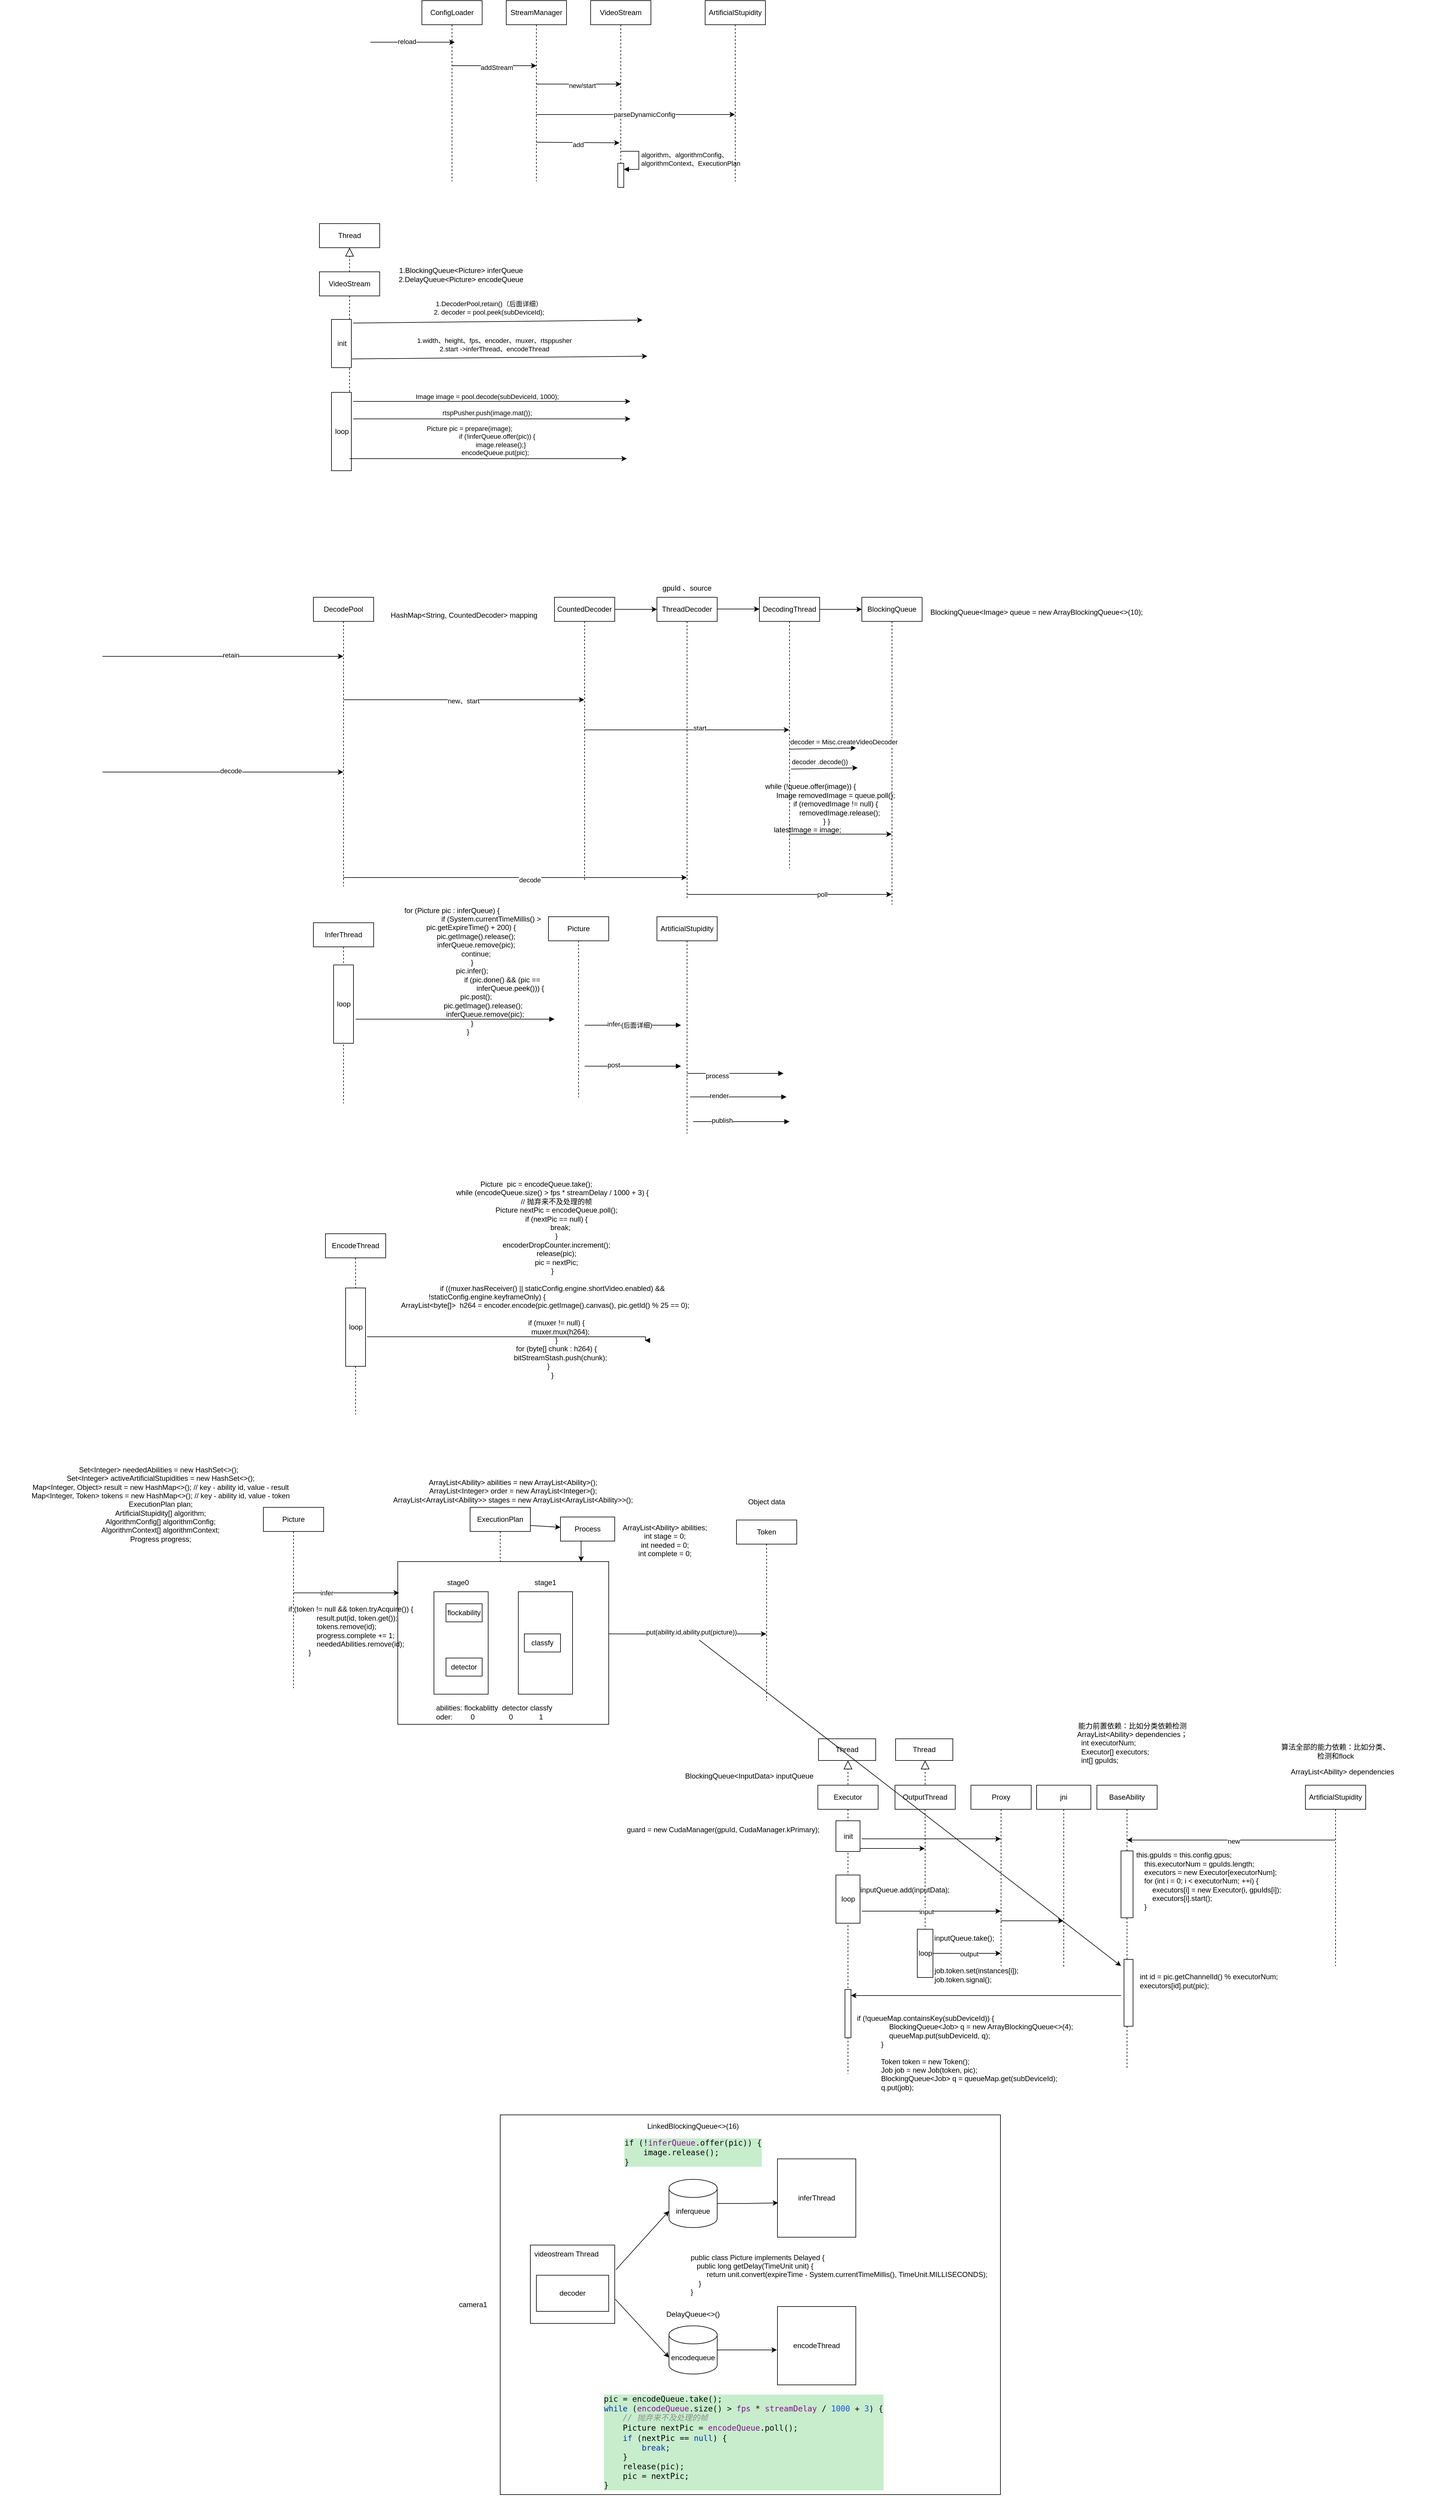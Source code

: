 <mxfile version="22.1.7" type="github">
  <diagram id="C5RBs43oDa-KdzZeNtuy" name="Page-1">
    <mxGraphModel dx="2261" dy="746" grid="1" gridSize="10" guides="1" tooltips="1" connect="1" arrows="1" fold="1" page="1" pageScale="1" pageWidth="827" pageHeight="1169" background="#ffffff" math="0" shadow="0">
      <root>
        <mxCell id="WIyWlLk6GJQsqaUBKTNV-0" />
        <mxCell id="WIyWlLk6GJQsqaUBKTNV-1" parent="WIyWlLk6GJQsqaUBKTNV-0" />
        <mxCell id="y2C6O2PB6CUnexKXsUtd-88" value="" style="rounded=0;whiteSpace=wrap;html=1;" parent="WIyWlLk6GJQsqaUBKTNV-1" vertex="1">
          <mxGeometry x="170" y="3588" width="830" height="630" as="geometry" />
        </mxCell>
        <mxCell id="RshDDr85hCoLOWdUJhHJ-16" style="edgeStyle=orthogonalEdgeStyle;rounded=0;orthogonalLoop=1;jettySize=auto;html=1;curved=0;" parent="WIyWlLk6GJQsqaUBKTNV-1" edge="1">
          <mxGeometry relative="1" as="geometry">
            <mxPoint x="-45.5" y="149" as="sourcePoint" />
            <mxPoint x="94.5" y="149" as="targetPoint" />
          </mxGeometry>
        </mxCell>
        <mxCell id="RshDDr85hCoLOWdUJhHJ-17" value="reload" style="edgeLabel;html=1;align=center;verticalAlign=middle;resizable=0;points=[];" parent="RshDDr85hCoLOWdUJhHJ-16" vertex="1" connectable="0">
          <mxGeometry x="-0.136" y="1" relative="1" as="geometry">
            <mxPoint as="offset" />
          </mxGeometry>
        </mxCell>
        <mxCell id="RshDDr85hCoLOWdUJhHJ-12" value="ConfigLoader" style="shape=umlLifeline;perimeter=lifelinePerimeter;whiteSpace=wrap;html=1;container=1;dropTarget=0;collapsible=0;recursiveResize=0;outlineConnect=0;portConstraint=eastwest;newEdgeStyle={&quot;curved&quot;:0,&quot;rounded&quot;:0};" parent="WIyWlLk6GJQsqaUBKTNV-1" vertex="1">
          <mxGeometry x="40" y="80" width="100" height="300" as="geometry" />
        </mxCell>
        <mxCell id="RshDDr85hCoLOWdUJhHJ-18" style="edgeStyle=orthogonalEdgeStyle;rounded=0;orthogonalLoop=1;jettySize=auto;html=1;curved=0;" parent="WIyWlLk6GJQsqaUBKTNV-1" edge="1">
          <mxGeometry relative="1" as="geometry">
            <mxPoint x="90" y="188" as="sourcePoint" />
            <mxPoint x="230" y="188" as="targetPoint" />
          </mxGeometry>
        </mxCell>
        <mxCell id="RshDDr85hCoLOWdUJhHJ-19" value="addStream" style="edgeLabel;html=1;align=center;verticalAlign=middle;resizable=0;points=[];" parent="RshDDr85hCoLOWdUJhHJ-18" vertex="1" connectable="0">
          <mxGeometry x="0.036" y="-3" relative="1" as="geometry">
            <mxPoint x="1" as="offset" />
          </mxGeometry>
        </mxCell>
        <mxCell id="RshDDr85hCoLOWdUJhHJ-23" style="edgeStyle=orthogonalEdgeStyle;rounded=0;orthogonalLoop=1;jettySize=auto;html=1;curved=0;" parent="WIyWlLk6GJQsqaUBKTNV-1" edge="1">
          <mxGeometry relative="1" as="geometry">
            <mxPoint x="229.5" y="218.5" as="sourcePoint" />
            <mxPoint x="370.5" y="218.5" as="targetPoint" />
          </mxGeometry>
        </mxCell>
        <mxCell id="RshDDr85hCoLOWdUJhHJ-26" value="new/start" style="edgeLabel;html=1;align=center;verticalAlign=middle;resizable=0;points=[];" parent="RshDDr85hCoLOWdUJhHJ-23" vertex="1" connectable="0">
          <mxGeometry x="0.071" y="-1" relative="1" as="geometry">
            <mxPoint x="1" y="1" as="offset" />
          </mxGeometry>
        </mxCell>
        <mxCell id="RshDDr85hCoLOWdUJhHJ-13" value="StreamManager" style="shape=umlLifeline;perimeter=lifelinePerimeter;whiteSpace=wrap;html=1;container=1;dropTarget=0;collapsible=0;recursiveResize=0;outlineConnect=0;portConstraint=eastwest;newEdgeStyle={&quot;curved&quot;:0,&quot;rounded&quot;:0};" parent="WIyWlLk6GJQsqaUBKTNV-1" vertex="1">
          <mxGeometry x="180" y="80" width="100" height="300" as="geometry" />
        </mxCell>
        <mxCell id="RshDDr85hCoLOWdUJhHJ-14" value="VideoStream" style="shape=umlLifeline;whiteSpace=wrap;html=1;container=1;dropTarget=0;collapsible=0;recursiveResize=0;outlineConnect=0;portConstraint=eastwest;newEdgeStyle={&quot;curved&quot;:0,&quot;rounded&quot;:0};points=[[0,0,0,0,5],[0,1,0,0,-5],[1,0,0,0,5],[1,1,0,0,-5]];perimeter=rectanglePerimeter;targetShapes=umlLifeline;participant=label;" parent="WIyWlLk6GJQsqaUBKTNV-1" vertex="1">
          <mxGeometry x="320" y="80" width="100" height="310" as="geometry" />
        </mxCell>
        <mxCell id="RshDDr85hCoLOWdUJhHJ-32" value="" style="html=1;points=[[0,0,0,0,5],[0,1,0,0,-5],[1,0,0,0,5],[1,1,0,0,-5]];perimeter=orthogonalPerimeter;outlineConnect=0;targetShapes=umlLifeline;portConstraint=eastwest;newEdgeStyle={&quot;curved&quot;:0,&quot;rounded&quot;:0};" parent="RshDDr85hCoLOWdUJhHJ-14" vertex="1">
          <mxGeometry x="45" y="270" width="10" height="40" as="geometry" />
        </mxCell>
        <mxCell id="RshDDr85hCoLOWdUJhHJ-33" value="algorithm、algorithmConfig、&lt;br&gt;algorithmContext、ExecutionPlan" style="html=1;align=left;spacingLeft=2;endArrow=block;rounded=0;edgeStyle=orthogonalEdgeStyle;curved=0;rounded=0;" parent="RshDDr85hCoLOWdUJhHJ-14" target="RshDDr85hCoLOWdUJhHJ-32" edge="1">
          <mxGeometry relative="1" as="geometry">
            <mxPoint x="50" y="250" as="sourcePoint" />
            <Array as="points">
              <mxPoint x="80" y="280" />
            </Array>
          </mxGeometry>
        </mxCell>
        <mxCell id="RshDDr85hCoLOWdUJhHJ-22" value="ArtificialStupidity" style="shape=umlLifeline;perimeter=lifelinePerimeter;whiteSpace=wrap;html=1;container=1;dropTarget=0;collapsible=0;recursiveResize=0;outlineConnect=0;portConstraint=eastwest;newEdgeStyle={&quot;curved&quot;:0,&quot;rounded&quot;:0};" parent="WIyWlLk6GJQsqaUBKTNV-1" vertex="1">
          <mxGeometry x="510" y="80" width="100" height="300" as="geometry" />
        </mxCell>
        <mxCell id="RshDDr85hCoLOWdUJhHJ-27" value="" style="endArrow=classic;html=1;rounded=0;" parent="WIyWlLk6GJQsqaUBKTNV-1" edge="1">
          <mxGeometry width="50" height="50" relative="1" as="geometry">
            <mxPoint x="229.5" y="269" as="sourcePoint" />
            <mxPoint x="559.5" y="269" as="targetPoint" />
          </mxGeometry>
        </mxCell>
        <mxCell id="RshDDr85hCoLOWdUJhHJ-28" value="parseDynamicConfig" style="edgeLabel;html=1;align=center;verticalAlign=middle;resizable=0;points=[];" parent="RshDDr85hCoLOWdUJhHJ-27" vertex="1" connectable="0">
          <mxGeometry x="0.088" relative="1" as="geometry">
            <mxPoint as="offset" />
          </mxGeometry>
        </mxCell>
        <mxCell id="RshDDr85hCoLOWdUJhHJ-29" value="" style="endArrow=classic;html=1;rounded=0;entryX=0.48;entryY=0.87;entryDx=0;entryDy=0;entryPerimeter=0;" parent="WIyWlLk6GJQsqaUBKTNV-1" edge="1">
          <mxGeometry width="50" height="50" relative="1" as="geometry">
            <mxPoint x="230" y="315" as="sourcePoint" />
            <mxPoint x="368" y="316" as="targetPoint" />
          </mxGeometry>
        </mxCell>
        <mxCell id="RshDDr85hCoLOWdUJhHJ-30" value="add" style="edgeLabel;html=1;align=center;verticalAlign=middle;resizable=0;points=[];" parent="RshDDr85hCoLOWdUJhHJ-29" vertex="1" connectable="0">
          <mxGeometry x="0.0" y="-2" relative="1" as="geometry">
            <mxPoint y="1" as="offset" />
          </mxGeometry>
        </mxCell>
        <mxCell id="RshDDr85hCoLOWdUJhHJ-34" value="VideoStream" style="shape=umlLifeline;whiteSpace=wrap;html=1;container=1;dropTarget=0;collapsible=0;recursiveResize=0;outlineConnect=0;portConstraint=eastwest;newEdgeStyle={&quot;curved&quot;:0,&quot;rounded&quot;:0};points=[[0,0,0,0,5],[0,1,0,0,-5],[1,0,0,0,5],[1,1,0,0,-5]];perimeter=rectanglePerimeter;targetShapes=umlLifeline;participant=label;" parent="WIyWlLk6GJQsqaUBKTNV-1" vertex="1">
          <mxGeometry x="-130" y="530" width="100" height="330" as="geometry" />
        </mxCell>
        <mxCell id="RshDDr85hCoLOWdUJhHJ-41" value="init" style="html=1;points=[[0,0,0,0,5],[0,1,0,0,-5],[1,0,0,0,5],[1,1,0,0,-5]];perimeter=orthogonalPerimeter;outlineConnect=0;targetShapes=umlLifeline;portConstraint=eastwest;newEdgeStyle={&quot;curved&quot;:0,&quot;rounded&quot;:0};" parent="RshDDr85hCoLOWdUJhHJ-34" vertex="1">
          <mxGeometry x="20" y="79" width="33" height="80" as="geometry" />
        </mxCell>
        <mxCell id="RshDDr85hCoLOWdUJhHJ-43" value="loop" style="html=1;points=[[0,0,0,0,5],[0,1,0,0,-5],[1,0,0,0,5],[1,1,0,0,-5]];perimeter=orthogonalPerimeter;outlineConnect=0;targetShapes=umlLifeline;portConstraint=eastwest;newEdgeStyle={&quot;curved&quot;:0,&quot;rounded&quot;:0};" parent="RshDDr85hCoLOWdUJhHJ-34" vertex="1">
          <mxGeometry x="20" y="200" width="33" height="130" as="geometry" />
        </mxCell>
        <mxCell id="RshDDr85hCoLOWdUJhHJ-37" value="" style="endArrow=classic;html=1;rounded=0;" parent="WIyWlLk6GJQsqaUBKTNV-1" edge="1">
          <mxGeometry width="50" height="50" relative="1" as="geometry">
            <mxPoint x="-74" y="615" as="sourcePoint" />
            <mxPoint x="406" y="610" as="targetPoint" />
          </mxGeometry>
        </mxCell>
        <mxCell id="RshDDr85hCoLOWdUJhHJ-38" value="1.DecoderPool,retain()（后面详细）&lt;br&gt;2.&amp;nbsp;decoder = pool.peek(subDeviceId);" style="edgeLabel;html=1;align=center;verticalAlign=middle;resizable=0;points=[];" parent="RshDDr85hCoLOWdUJhHJ-37" vertex="1" connectable="0">
          <mxGeometry x="-0.053" y="-2" relative="1" as="geometry">
            <mxPoint x="-3" y="-25" as="offset" />
          </mxGeometry>
        </mxCell>
        <mxCell id="RshDDr85hCoLOWdUJhHJ-39" value="" style="endArrow=classic;html=1;rounded=0;" parent="WIyWlLk6GJQsqaUBKTNV-1" edge="1">
          <mxGeometry width="50" height="50" relative="1" as="geometry">
            <mxPoint x="-76" y="674.537" as="sourcePoint" />
            <mxPoint x="414" y="670" as="targetPoint" />
          </mxGeometry>
        </mxCell>
        <mxCell id="RshDDr85hCoLOWdUJhHJ-40" value="1.width、height、fps、encoder、muxer、rtsppusher&lt;br&gt;2.start -&amp;gt;inferThread、encodeThread" style="edgeLabel;html=1;align=center;verticalAlign=middle;resizable=0;points=[];" parent="RshDDr85hCoLOWdUJhHJ-39" vertex="1" connectable="0">
          <mxGeometry x="-0.053" y="-2" relative="1" as="geometry">
            <mxPoint x="4" y="-24" as="offset" />
          </mxGeometry>
        </mxCell>
        <mxCell id="RshDDr85hCoLOWdUJhHJ-42" value="1.BlockingQueue&amp;lt;Picture&amp;gt; inferQueue&lt;br&gt;2.DelayQueue&amp;lt;Picture&amp;gt; encodeQueue" style="text;html=1;strokeColor=none;fillColor=none;align=center;verticalAlign=middle;whiteSpace=wrap;rounded=0;" parent="WIyWlLk6GJQsqaUBKTNV-1" vertex="1">
          <mxGeometry x="-10" y="520" width="230" height="30" as="geometry" />
        </mxCell>
        <mxCell id="RshDDr85hCoLOWdUJhHJ-44" value="" style="endArrow=classic;html=1;rounded=0;" parent="WIyWlLk6GJQsqaUBKTNV-1" edge="1">
          <mxGeometry width="50" height="50" relative="1" as="geometry">
            <mxPoint x="-74" y="745" as="sourcePoint" />
            <mxPoint x="386" y="745" as="targetPoint" />
          </mxGeometry>
        </mxCell>
        <mxCell id="RshDDr85hCoLOWdUJhHJ-45" value="&lt;div&gt;&lt;br&gt;&lt;/div&gt;&lt;div&gt;Image image = pool.decode(subDeviceId, 1000);&lt;/div&gt;" style="edgeLabel;html=1;align=center;verticalAlign=middle;resizable=0;points=[];" parent="RshDDr85hCoLOWdUJhHJ-44" vertex="1" connectable="0">
          <mxGeometry x="-0.035" y="2" relative="1" as="geometry">
            <mxPoint y="-13" as="offset" />
          </mxGeometry>
        </mxCell>
        <mxCell id="RshDDr85hCoLOWdUJhHJ-46" value="" style="endArrow=classic;html=1;rounded=0;" parent="WIyWlLk6GJQsqaUBKTNV-1" edge="1">
          <mxGeometry width="50" height="50" relative="1" as="geometry">
            <mxPoint x="-74" y="774" as="sourcePoint" />
            <mxPoint x="386" y="774" as="targetPoint" />
          </mxGeometry>
        </mxCell>
        <mxCell id="RshDDr85hCoLOWdUJhHJ-47" value="rtspPusher.push(image.mat());" style="edgeLabel;html=1;align=center;verticalAlign=middle;resizable=0;points=[];" parent="RshDDr85hCoLOWdUJhHJ-46" vertex="1" connectable="0">
          <mxGeometry x="-0.035" y="2" relative="1" as="geometry">
            <mxPoint y="-8" as="offset" />
          </mxGeometry>
        </mxCell>
        <mxCell id="RshDDr85hCoLOWdUJhHJ-48" value="" style="endArrow=classic;html=1;rounded=0;" parent="WIyWlLk6GJQsqaUBKTNV-1" edge="1">
          <mxGeometry width="50" height="50" relative="1" as="geometry">
            <mxPoint x="-80" y="840" as="sourcePoint" />
            <mxPoint x="380" y="840" as="targetPoint" />
          </mxGeometry>
        </mxCell>
        <mxCell id="RshDDr85hCoLOWdUJhHJ-49" value="&lt;div&gt;Picture pic = prepare(image);&amp;nbsp; &amp;nbsp; &amp;nbsp; &amp;nbsp; &amp;nbsp; &amp;nbsp; &amp;nbsp;&amp;nbsp;&lt;/div&gt;&lt;div&gt;&amp;nbsp; &amp;nbsp; &amp;nbsp; &amp;nbsp; &amp;nbsp; &amp;nbsp; &amp;nbsp; &amp;nbsp; if (!inferQueue.offer(pic)) {&lt;/div&gt;&lt;div&gt;&amp;nbsp; &amp;nbsp; &amp;nbsp; &amp;nbsp; &amp;nbsp; &amp;nbsp; &amp;nbsp; &amp;nbsp; &amp;nbsp; &amp;nbsp; image.release();}&lt;br&gt;&lt;/div&gt;&lt;div&gt;&amp;nbsp; &amp;nbsp; &amp;nbsp; &amp;nbsp; &amp;nbsp; &amp;nbsp; &amp;nbsp; encodeQueue.put(pic);&lt;/div&gt;" style="edgeLabel;html=1;align=center;verticalAlign=middle;resizable=0;points=[];" parent="RshDDr85hCoLOWdUJhHJ-48" vertex="1" connectable="0">
          <mxGeometry x="-0.265" y="-1" relative="1" as="geometry">
            <mxPoint x="51" y="-31" as="offset" />
          </mxGeometry>
        </mxCell>
        <mxCell id="RshDDr85hCoLOWdUJhHJ-50" value="Thread" style="html=1;whiteSpace=wrap;" parent="WIyWlLk6GJQsqaUBKTNV-1" vertex="1">
          <mxGeometry x="-130" y="450" width="100" height="40" as="geometry" />
        </mxCell>
        <mxCell id="RshDDr85hCoLOWdUJhHJ-51" value="" style="endArrow=block;dashed=1;endFill=0;endSize=12;html=1;rounded=0;entryX=0.5;entryY=1;entryDx=0;entryDy=0;" parent="WIyWlLk6GJQsqaUBKTNV-1" source="RshDDr85hCoLOWdUJhHJ-34" target="RshDDr85hCoLOWdUJhHJ-50" edge="1">
          <mxGeometry width="160" relative="1" as="geometry">
            <mxPoint x="-200" y="490" as="sourcePoint" />
            <mxPoint x="-40" y="490" as="targetPoint" />
          </mxGeometry>
        </mxCell>
        <mxCell id="RshDDr85hCoLOWdUJhHJ-52" value="InferThread" style="shape=umlLifeline;perimeter=lifelinePerimeter;whiteSpace=wrap;html=1;container=1;dropTarget=0;collapsible=0;recursiveResize=0;outlineConnect=0;portConstraint=eastwest;newEdgeStyle={&quot;curved&quot;:0,&quot;rounded&quot;:0};" parent="WIyWlLk6GJQsqaUBKTNV-1" vertex="1">
          <mxGeometry x="-140" y="1610" width="100" height="300" as="geometry" />
        </mxCell>
        <mxCell id="RshDDr85hCoLOWdUJhHJ-54" value="loop" style="html=1;points=[[0,0,0,0,5],[0,1,0,0,-5],[1,0,0,0,5],[1,1,0,0,-5]];perimeter=orthogonalPerimeter;outlineConnect=0;targetShapes=umlLifeline;portConstraint=eastwest;newEdgeStyle={&quot;curved&quot;:0,&quot;rounded&quot;:0};" parent="RshDDr85hCoLOWdUJhHJ-52" vertex="1">
          <mxGeometry x="33.5" y="70" width="33" height="130" as="geometry" />
        </mxCell>
        <mxCell id="RshDDr85hCoLOWdUJhHJ-53" value="EncodeThread" style="shape=umlLifeline;perimeter=lifelinePerimeter;whiteSpace=wrap;html=1;container=1;dropTarget=0;collapsible=0;recursiveResize=0;outlineConnect=0;portConstraint=eastwest;newEdgeStyle={&quot;curved&quot;:0,&quot;rounded&quot;:0};" parent="WIyWlLk6GJQsqaUBKTNV-1" vertex="1">
          <mxGeometry x="-120" y="2126" width="100" height="300" as="geometry" />
        </mxCell>
        <mxCell id="RshDDr85hCoLOWdUJhHJ-80" value="loop" style="html=1;points=[[0,0,0,0,5],[0,1,0,0,-5],[1,0,0,0,5],[1,1,0,0,-5]];perimeter=orthogonalPerimeter;outlineConnect=0;targetShapes=umlLifeline;portConstraint=eastwest;newEdgeStyle={&quot;curved&quot;:0,&quot;rounded&quot;:0};" parent="RshDDr85hCoLOWdUJhHJ-53" vertex="1">
          <mxGeometry x="33.5" y="90" width="33" height="130" as="geometry" />
        </mxCell>
        <mxCell id="RshDDr85hCoLOWdUJhHJ-55" value="" style="endArrow=block;endFill=1;html=1;edgeStyle=orthogonalEdgeStyle;align=left;verticalAlign=top;rounded=0;" parent="WIyWlLk6GJQsqaUBKTNV-1" edge="1">
          <mxGeometry x="-1" relative="1" as="geometry">
            <mxPoint x="-70" y="1770" as="sourcePoint" />
            <mxPoint x="260" y="1770" as="targetPoint" />
          </mxGeometry>
        </mxCell>
        <mxCell id="RshDDr85hCoLOWdUJhHJ-57" value="&lt;div&gt;for (Picture pic : inferQueue) {&lt;/div&gt;&lt;div&gt;&amp;nbsp; &amp;nbsp; &amp;nbsp; &amp;nbsp; &amp;nbsp; &amp;nbsp; &amp;nbsp; &amp;nbsp; &amp;nbsp; &amp;nbsp; &amp;nbsp; &amp;nbsp; &amp;nbsp; &amp;nbsp; &amp;nbsp; &amp;nbsp; &amp;nbsp; &amp;nbsp; &amp;nbsp; &amp;nbsp; &amp;nbsp; &amp;nbsp; &amp;nbsp; &amp;nbsp; &amp;nbsp; &amp;nbsp; &amp;nbsp; &amp;nbsp; &amp;nbsp; &amp;nbsp; if (System.currentTimeMillis() &amp;gt;&amp;nbsp; &amp;nbsp; &amp;nbsp; &amp;nbsp; &amp;nbsp; &amp;nbsp; &amp;nbsp; &amp;nbsp; &amp;nbsp; &amp;nbsp; &amp;nbsp; &amp;nbsp; &amp;nbsp; &amp;nbsp; &amp;nbsp; &amp;nbsp; &amp;nbsp; &amp;nbsp; &amp;nbsp; &amp;nbsp; &amp;nbsp;pic.getExpireTime() + 200) {&lt;/div&gt;&lt;div&gt;&amp;nbsp; &amp;nbsp; &amp;nbsp; &amp;nbsp; &amp;nbsp; &amp;nbsp; &amp;nbsp; &amp;nbsp; &amp;nbsp; &amp;nbsp; &amp;nbsp; &amp;nbsp; pic.getImage().release();&lt;/div&gt;&lt;div&gt;&amp;nbsp; &amp;nbsp; &amp;nbsp; &amp;nbsp; &amp;nbsp; &amp;nbsp; &amp;nbsp; &amp;nbsp; &amp;nbsp; &amp;nbsp; &amp;nbsp; &amp;nbsp; inferQueue.remove(pic);&lt;/div&gt;&lt;div&gt;&amp;nbsp; &amp;nbsp; &amp;nbsp; &amp;nbsp; &amp;nbsp; &amp;nbsp; &amp;nbsp; &amp;nbsp; &amp;nbsp; &amp;nbsp; &amp;nbsp; &amp;nbsp; continue;&lt;/div&gt;&lt;div&gt;&amp;nbsp; &amp;nbsp; &amp;nbsp; &amp;nbsp; &amp;nbsp; &amp;nbsp; &amp;nbsp; &amp;nbsp; &amp;nbsp; &amp;nbsp; }&lt;/div&gt;&lt;div&gt;&amp;nbsp; &amp;nbsp; &amp;nbsp; &amp;nbsp; &amp;nbsp; &amp;nbsp; &amp;nbsp; &amp;nbsp; &amp;nbsp; &amp;nbsp; pic.infer();&lt;/div&gt;&lt;div&gt;&amp;nbsp; &amp;nbsp; &amp;nbsp; &amp;nbsp; &amp;nbsp; &amp;nbsp; &amp;nbsp; &amp;nbsp; &amp;nbsp; &amp;nbsp; &amp;nbsp; &amp;nbsp; &amp;nbsp; &amp;nbsp; &amp;nbsp; &amp;nbsp; &amp;nbsp; &amp;nbsp; &amp;nbsp; &amp;nbsp; &amp;nbsp; &amp;nbsp; &amp;nbsp; &amp;nbsp; &amp;nbsp; &amp;nbsp; &amp;nbsp; &amp;nbsp; &amp;nbsp; &amp;nbsp; &amp;nbsp; &amp;nbsp; &amp;nbsp; &amp;nbsp; &amp;nbsp; &amp;nbsp;if (pic.done() &amp;amp;&amp;amp; (pic ==&amp;nbsp; &amp;nbsp; &amp;nbsp; &amp;nbsp; &amp;nbsp; &amp;nbsp; &amp;nbsp; &amp;nbsp; &amp;nbsp; &amp;nbsp; &amp;nbsp; &amp;nbsp; &amp;nbsp; &amp;nbsp; &amp;nbsp; &amp;nbsp; &amp;nbsp; &amp;nbsp; &amp;nbsp; &amp;nbsp; &amp;nbsp; &amp;nbsp; &amp;nbsp; &amp;nbsp; &amp;nbsp; &amp;nbsp; &amp;nbsp; &amp;nbsp; &amp;nbsp; &amp;nbsp; &amp;nbsp; &amp;nbsp; &amp;nbsp; &amp;nbsp; &amp;nbsp; &amp;nbsp; &amp;nbsp; &amp;nbsp; &amp;nbsp; &amp;nbsp; inferQueue.peek())) {&lt;/div&gt;&lt;div&gt;&amp;nbsp; &amp;nbsp; &amp;nbsp; &amp;nbsp; &amp;nbsp; &amp;nbsp; &amp;nbsp; &amp;nbsp; &amp;nbsp; &amp;nbsp; &amp;nbsp; &amp;nbsp; pic.post();&lt;/div&gt;&lt;div&gt;&amp;nbsp; &amp;nbsp; &amp;nbsp; &amp;nbsp; &amp;nbsp; &amp;nbsp; &amp;nbsp; &amp;nbsp; &amp;nbsp; &amp;nbsp; &amp;nbsp; &amp;nbsp; &amp;nbsp; &amp;nbsp; &amp;nbsp; &amp;nbsp;pic.getImage().release();&lt;/div&gt;&lt;div&gt;&amp;nbsp; &amp;nbsp; &amp;nbsp; &amp;nbsp; &amp;nbsp; &amp;nbsp; &amp;nbsp; &amp;nbsp; &amp;nbsp; &amp;nbsp; &amp;nbsp; &amp;nbsp; &amp;nbsp; &amp;nbsp; &amp;nbsp; &amp;nbsp; &amp;nbsp;inferQueue.remove(pic);&lt;/div&gt;&lt;div&gt;&amp;nbsp; &amp;nbsp; &amp;nbsp; &amp;nbsp; &amp;nbsp; &amp;nbsp; &amp;nbsp; &amp;nbsp; &amp;nbsp; &amp;nbsp; }&lt;/div&gt;&lt;div&gt;&amp;nbsp; &amp;nbsp; &amp;nbsp; &amp;nbsp; &amp;nbsp; &amp;nbsp; &amp;nbsp; &amp;nbsp; }&lt;/div&gt;" style="text;html=1;strokeColor=none;fillColor=none;align=center;verticalAlign=middle;whiteSpace=wrap;rounded=0;" parent="WIyWlLk6GJQsqaUBKTNV-1" vertex="1">
          <mxGeometry x="-130" y="1620" width="440" height="140" as="geometry" />
        </mxCell>
        <mxCell id="RshDDr85hCoLOWdUJhHJ-58" value="Picture" style="shape=umlLifeline;perimeter=lifelinePerimeter;whiteSpace=wrap;html=1;container=1;dropTarget=0;collapsible=0;recursiveResize=0;outlineConnect=0;portConstraint=eastwest;newEdgeStyle={&quot;curved&quot;:0,&quot;rounded&quot;:0};" parent="WIyWlLk6GJQsqaUBKTNV-1" vertex="1">
          <mxGeometry x="250" y="1600" width="100" height="300" as="geometry" />
        </mxCell>
        <mxCell id="RshDDr85hCoLOWdUJhHJ-62" value="" style="endArrow=block;endFill=1;html=1;edgeStyle=orthogonalEdgeStyle;align=left;verticalAlign=top;rounded=0;" parent="WIyWlLk6GJQsqaUBKTNV-1" edge="1">
          <mxGeometry x="-1" relative="1" as="geometry">
            <mxPoint x="310" y="1780" as="sourcePoint" />
            <mxPoint x="470" y="1780" as="targetPoint" />
          </mxGeometry>
        </mxCell>
        <mxCell id="RshDDr85hCoLOWdUJhHJ-66" value="infer" style="edgeLabel;html=1;align=center;verticalAlign=middle;resizable=0;points=[];" parent="RshDDr85hCoLOWdUJhHJ-62" vertex="1" connectable="0">
          <mxGeometry x="-0.4" y="2" relative="1" as="geometry">
            <mxPoint as="offset" />
          </mxGeometry>
        </mxCell>
        <mxCell id="RshDDr85hCoLOWdUJhHJ-120" value="(后面详细)" style="edgeLabel;html=1;align=center;verticalAlign=middle;resizable=0;points=[];" parent="RshDDr85hCoLOWdUJhHJ-62" vertex="1" connectable="0">
          <mxGeometry x="0.075" relative="1" as="geometry">
            <mxPoint as="offset" />
          </mxGeometry>
        </mxCell>
        <mxCell id="RshDDr85hCoLOWdUJhHJ-67" value="" style="endArrow=block;endFill=1;html=1;edgeStyle=orthogonalEdgeStyle;align=left;verticalAlign=top;rounded=0;" parent="WIyWlLk6GJQsqaUBKTNV-1" edge="1">
          <mxGeometry x="-1" relative="1" as="geometry">
            <mxPoint x="310" y="1848" as="sourcePoint" />
            <mxPoint x="470" y="1848" as="targetPoint" />
          </mxGeometry>
        </mxCell>
        <mxCell id="RshDDr85hCoLOWdUJhHJ-68" value="post" style="edgeLabel;html=1;align=center;verticalAlign=middle;resizable=0;points=[];" parent="RshDDr85hCoLOWdUJhHJ-67" vertex="1" connectable="0">
          <mxGeometry x="-0.4" y="2" relative="1" as="geometry">
            <mxPoint as="offset" />
          </mxGeometry>
        </mxCell>
        <mxCell id="RshDDr85hCoLOWdUJhHJ-71" value="ArtificialStupidity" style="shape=umlLifeline;perimeter=lifelinePerimeter;whiteSpace=wrap;html=1;container=1;dropTarget=0;collapsible=0;recursiveResize=0;outlineConnect=0;portConstraint=eastwest;newEdgeStyle={&quot;curved&quot;:0,&quot;rounded&quot;:0};" parent="WIyWlLk6GJQsqaUBKTNV-1" vertex="1">
          <mxGeometry x="430" y="1600" width="100" height="360" as="geometry" />
        </mxCell>
        <mxCell id="RshDDr85hCoLOWdUJhHJ-72" value="" style="endArrow=block;endFill=1;html=1;edgeStyle=orthogonalEdgeStyle;align=left;verticalAlign=top;rounded=0;" parent="WIyWlLk6GJQsqaUBKTNV-1" edge="1">
          <mxGeometry x="-1" relative="1" as="geometry">
            <mxPoint x="480" y="1860" as="sourcePoint" />
            <mxPoint x="640" y="1860" as="targetPoint" />
          </mxGeometry>
        </mxCell>
        <mxCell id="RshDDr85hCoLOWdUJhHJ-78" value="process&lt;br&gt;" style="edgeLabel;html=1;align=center;verticalAlign=middle;resizable=0;points=[];" parent="RshDDr85hCoLOWdUJhHJ-72" vertex="1" connectable="0">
          <mxGeometry x="-0.212" y="-4" relative="1" as="geometry">
            <mxPoint x="-13" as="offset" />
          </mxGeometry>
        </mxCell>
        <mxCell id="RshDDr85hCoLOWdUJhHJ-74" value="" style="endArrow=block;endFill=1;html=1;edgeStyle=orthogonalEdgeStyle;align=left;verticalAlign=top;rounded=0;" parent="WIyWlLk6GJQsqaUBKTNV-1" edge="1">
          <mxGeometry x="-1" relative="1" as="geometry">
            <mxPoint x="485" y="1899" as="sourcePoint" />
            <mxPoint x="645" y="1899" as="targetPoint" />
          </mxGeometry>
        </mxCell>
        <mxCell id="RshDDr85hCoLOWdUJhHJ-75" value="render" style="edgeLabel;html=1;align=center;verticalAlign=middle;resizable=0;points=[];" parent="RshDDr85hCoLOWdUJhHJ-74" vertex="1" connectable="0">
          <mxGeometry x="-0.4" y="2" relative="1" as="geometry">
            <mxPoint as="offset" />
          </mxGeometry>
        </mxCell>
        <mxCell id="RshDDr85hCoLOWdUJhHJ-76" value="" style="endArrow=block;endFill=1;html=1;edgeStyle=orthogonalEdgeStyle;align=left;verticalAlign=top;rounded=0;" parent="WIyWlLk6GJQsqaUBKTNV-1" edge="1">
          <mxGeometry x="-1" relative="1" as="geometry">
            <mxPoint x="490" y="1940" as="sourcePoint" />
            <mxPoint x="650" y="1940" as="targetPoint" />
          </mxGeometry>
        </mxCell>
        <mxCell id="RshDDr85hCoLOWdUJhHJ-77" value="publish" style="edgeLabel;html=1;align=center;verticalAlign=middle;resizable=0;points=[];" parent="RshDDr85hCoLOWdUJhHJ-76" vertex="1" connectable="0">
          <mxGeometry x="-0.4" y="2" relative="1" as="geometry">
            <mxPoint as="offset" />
          </mxGeometry>
        </mxCell>
        <mxCell id="RshDDr85hCoLOWdUJhHJ-81" value="" style="endArrow=block;endFill=1;html=1;edgeStyle=orthogonalEdgeStyle;align=left;verticalAlign=top;rounded=0;" parent="WIyWlLk6GJQsqaUBKTNV-1" edge="1">
          <mxGeometry x="-1" relative="1" as="geometry">
            <mxPoint x="-50" y="2296" as="sourcePoint" />
            <mxPoint x="410" y="2303" as="targetPoint" />
            <Array as="points">
              <mxPoint x="-50" y="2297" />
              <mxPoint x="411" y="2297" />
            </Array>
          </mxGeometry>
        </mxCell>
        <mxCell id="RshDDr85hCoLOWdUJhHJ-85" value="&lt;div&gt;Picture&amp;nbsp; pic = encodeQueue.take();&lt;/div&gt;&lt;div&gt;&amp;nbsp; &amp;nbsp; &amp;nbsp; &amp;nbsp; &amp;nbsp; &amp;nbsp; &amp;nbsp; &amp;nbsp; while (encodeQueue.size() &amp;gt; fps * streamDelay / 1000 + 3) {&lt;/div&gt;&lt;div&gt;&amp;nbsp; &amp;nbsp; &amp;nbsp; &amp;nbsp; &amp;nbsp; &amp;nbsp; &amp;nbsp; &amp;nbsp; &amp;nbsp; &amp;nbsp; // 抛弃来不及处理的帧&lt;/div&gt;&lt;div&gt;&amp;nbsp; &amp;nbsp; &amp;nbsp; &amp;nbsp; &amp;nbsp; &amp;nbsp; &amp;nbsp; &amp;nbsp; &amp;nbsp; &amp;nbsp; Picture nextPic = encodeQueue.poll();&lt;/div&gt;&lt;div&gt;&amp;nbsp; &amp;nbsp; &amp;nbsp; &amp;nbsp; &amp;nbsp; &amp;nbsp; &amp;nbsp; &amp;nbsp; &amp;nbsp; &amp;nbsp; if (nextPic == null) {&lt;/div&gt;&lt;div&gt;&amp;nbsp; &amp;nbsp; &amp;nbsp; &amp;nbsp; &amp;nbsp; &amp;nbsp; &amp;nbsp; &amp;nbsp; &amp;nbsp; &amp;nbsp; &amp;nbsp; &amp;nbsp; break;&lt;/div&gt;&lt;div&gt;&amp;nbsp; &amp;nbsp; &amp;nbsp; &amp;nbsp; &amp;nbsp; &amp;nbsp; &amp;nbsp; &amp;nbsp; &amp;nbsp; &amp;nbsp; }&lt;/div&gt;&lt;div&gt;&amp;nbsp; &amp;nbsp; &amp;nbsp; &amp;nbsp; &amp;nbsp; &amp;nbsp; &amp;nbsp; &amp;nbsp; &amp;nbsp; &amp;nbsp; encoderDropCounter.increment();&lt;/div&gt;&lt;div&gt;&amp;nbsp; &amp;nbsp; &amp;nbsp; &amp;nbsp; &amp;nbsp; &amp;nbsp; &amp;nbsp; &amp;nbsp; &amp;nbsp; &amp;nbsp; release(pic);&lt;/div&gt;&lt;div&gt;&amp;nbsp; &amp;nbsp; &amp;nbsp; &amp;nbsp; &amp;nbsp; &amp;nbsp; &amp;nbsp; &amp;nbsp; &amp;nbsp; &amp;nbsp; pic = nextPic;&lt;/div&gt;&lt;div&gt;&amp;nbsp; &amp;nbsp; &amp;nbsp; &amp;nbsp; &amp;nbsp; &amp;nbsp; &amp;nbsp; &amp;nbsp; }&lt;/div&gt;&lt;div&gt;&amp;nbsp; &amp;nbsp;&amp;nbsp;&lt;/div&gt;&lt;div&gt;&amp;nbsp; &amp;nbsp; &amp;nbsp; &amp;nbsp; &amp;nbsp; &amp;nbsp; &amp;nbsp; &amp;nbsp; if ((muxer.hasReceiver() || staticConfig.engine.shortVideo.enabled) &amp;amp;&amp;amp; !staticConfig.engine.keyframeOnly) {&amp;nbsp; &amp;nbsp; &amp;nbsp; &amp;nbsp; &amp;nbsp; &amp;nbsp; &amp;nbsp; &amp;nbsp; &amp;nbsp; &amp;nbsp; &amp;nbsp; &amp;nbsp; &amp;nbsp; &amp;nbsp; &amp;nbsp; &amp;nbsp; &amp;nbsp; &amp;nbsp; &amp;nbsp; &amp;nbsp; &amp;nbsp; &amp;nbsp; &amp;nbsp; &amp;nbsp; &amp;nbsp;&lt;/div&gt;&lt;div&gt;&amp;nbsp; &amp;nbsp; &amp;nbsp; &amp;nbsp; &amp;nbsp; &amp;nbsp; &amp;nbsp; &amp;nbsp; &amp;nbsp; &amp;nbsp; &amp;nbsp; ArrayList&amp;lt;byte[]&amp;gt;&amp;nbsp; h264 = encoder.encode(pic.getImage().canvas(), pic.getId() % 25 == 0);&amp;nbsp; &amp;nbsp; &amp;nbsp; &amp;nbsp; &amp;nbsp; &amp;nbsp; &amp;nbsp; &amp;nbsp;&amp;nbsp;&lt;/div&gt;&lt;div&gt;&amp;nbsp; &amp;nbsp; &amp;nbsp; &amp;nbsp; &amp;nbsp; &amp;nbsp; &amp;nbsp; &amp;nbsp; &amp;nbsp; &amp;nbsp; if (muxer != null) {&lt;/div&gt;&lt;div&gt;&amp;nbsp; &amp;nbsp; &amp;nbsp; &amp;nbsp; &amp;nbsp; &amp;nbsp; &amp;nbsp; &amp;nbsp; &amp;nbsp; &amp;nbsp; &amp;nbsp; &amp;nbsp; muxer.mux(h264);&lt;/div&gt;&lt;div&gt;&amp;nbsp; &amp;nbsp; &amp;nbsp; &amp;nbsp; &amp;nbsp; &amp;nbsp; &amp;nbsp; &amp;nbsp; &amp;nbsp; &amp;nbsp; }&lt;/div&gt;&lt;div&gt;&amp;nbsp; &amp;nbsp; &amp;nbsp; &amp;nbsp; &amp;nbsp; &amp;nbsp; &amp;nbsp; &amp;nbsp; &amp;nbsp; &amp;nbsp; for (byte[] chunk : h264) {&lt;/div&gt;&lt;div&gt;&amp;nbsp; &amp;nbsp; &amp;nbsp; &amp;nbsp; &amp;nbsp; &amp;nbsp; &amp;nbsp; &amp;nbsp; &amp;nbsp; &amp;nbsp; &amp;nbsp; &amp;nbsp; bitStreamStash.push(chunk);&lt;/div&gt;&lt;div&gt;&amp;nbsp; &amp;nbsp; &amp;nbsp; &amp;nbsp; &amp;nbsp; &amp;nbsp; &amp;nbsp; &amp;nbsp; &amp;nbsp; &amp;nbsp; }&amp;nbsp; &amp;nbsp; &amp;nbsp; &amp;nbsp;&amp;nbsp;&lt;/div&gt;&lt;div&gt;&amp;nbsp; &amp;nbsp; &amp;nbsp; &amp;nbsp; &amp;nbsp; &amp;nbsp; &amp;nbsp; &amp;nbsp; }&lt;/div&gt;" style="text;html=1;strokeColor=none;fillColor=none;align=center;verticalAlign=middle;whiteSpace=wrap;rounded=0;" parent="WIyWlLk6GJQsqaUBKTNV-1" vertex="1">
          <mxGeometry x="-70" y="2107" width="600" height="190" as="geometry" />
        </mxCell>
        <mxCell id="RshDDr85hCoLOWdUJhHJ-86" value="DecodePool" style="shape=umlLifeline;perimeter=lifelinePerimeter;whiteSpace=wrap;html=1;container=1;dropTarget=0;collapsible=0;recursiveResize=0;outlineConnect=0;portConstraint=eastwest;newEdgeStyle={&quot;curved&quot;:0,&quot;rounded&quot;:0};" parent="WIyWlLk6GJQsqaUBKTNV-1" vertex="1">
          <mxGeometry x="-140" y="1070" width="100" height="480" as="geometry" />
        </mxCell>
        <mxCell id="RshDDr85hCoLOWdUJhHJ-87" value="HashMap&amp;lt;String, CountedDecoder&amp;gt; mapping" style="text;html=1;strokeColor=none;fillColor=none;align=center;verticalAlign=middle;whiteSpace=wrap;rounded=0;" parent="WIyWlLk6GJQsqaUBKTNV-1" vertex="1">
          <mxGeometry x="-20" y="1080" width="260" height="40" as="geometry" />
        </mxCell>
        <mxCell id="RshDDr85hCoLOWdUJhHJ-88" value="CountedDecoder" style="shape=umlLifeline;perimeter=lifelinePerimeter;whiteSpace=wrap;html=1;container=1;dropTarget=0;collapsible=0;recursiveResize=0;outlineConnect=0;portConstraint=eastwest;newEdgeStyle={&quot;curved&quot;:0,&quot;rounded&quot;:0};" parent="WIyWlLk6GJQsqaUBKTNV-1" vertex="1">
          <mxGeometry x="260" y="1070" width="100" height="470" as="geometry" />
        </mxCell>
        <mxCell id="RshDDr85hCoLOWdUJhHJ-92" value="" style="endArrow=classic;html=1;rounded=0;" parent="WIyWlLk6GJQsqaUBKTNV-1" edge="1">
          <mxGeometry width="50" height="50" relative="1" as="geometry">
            <mxPoint x="-490" y="1168" as="sourcePoint" />
            <mxPoint x="-90.5" y="1168" as="targetPoint" />
          </mxGeometry>
        </mxCell>
        <mxCell id="RshDDr85hCoLOWdUJhHJ-93" value="retain" style="edgeLabel;html=1;align=center;verticalAlign=middle;resizable=0;points=[];" parent="RshDDr85hCoLOWdUJhHJ-92" vertex="1" connectable="0">
          <mxGeometry x="0.066" y="2" relative="1" as="geometry">
            <mxPoint as="offset" />
          </mxGeometry>
        </mxCell>
        <mxCell id="RshDDr85hCoLOWdUJhHJ-94" value="gpuId 、source" style="text;html=1;strokeColor=none;fillColor=none;align=center;verticalAlign=middle;whiteSpace=wrap;rounded=0;" parent="WIyWlLk6GJQsqaUBKTNV-1" vertex="1">
          <mxGeometry x="350" y="1040" width="260" height="30" as="geometry" />
        </mxCell>
        <mxCell id="RshDDr85hCoLOWdUJhHJ-95" value="" style="endArrow=classic;html=1;rounded=0;" parent="WIyWlLk6GJQsqaUBKTNV-1" target="RshDDr85hCoLOWdUJhHJ-88" edge="1">
          <mxGeometry width="50" height="50" relative="1" as="geometry">
            <mxPoint x="-90" y="1240" as="sourcePoint" />
            <mxPoint x="310" y="1240" as="targetPoint" />
          </mxGeometry>
        </mxCell>
        <mxCell id="RshDDr85hCoLOWdUJhHJ-96" value="new、start" style="edgeLabel;html=1;align=center;verticalAlign=middle;resizable=0;points=[];" parent="RshDDr85hCoLOWdUJhHJ-95" vertex="1" connectable="0">
          <mxGeometry x="-0.005" y="-2" relative="1" as="geometry">
            <mxPoint as="offset" />
          </mxGeometry>
        </mxCell>
        <mxCell id="RshDDr85hCoLOWdUJhHJ-97" value="" style="endArrow=classic;html=1;rounded=0;entryX=0;entryY=0.5;entryDx=0;entryDy=0;" parent="WIyWlLk6GJQsqaUBKTNV-1" edge="1">
          <mxGeometry width="50" height="50" relative="1" as="geometry">
            <mxPoint x="360" y="1090" as="sourcePoint" />
            <mxPoint x="430" y="1090" as="targetPoint" />
          </mxGeometry>
        </mxCell>
        <mxCell id="RshDDr85hCoLOWdUJhHJ-99" value="" style="endArrow=classic;html=1;rounded=0;entryX=0;entryY=0.5;entryDx=0;entryDy=0;exitX=1;exitY=0.067;exitDx=0;exitDy=0;exitPerimeter=0;" parent="WIyWlLk6GJQsqaUBKTNV-1" edge="1">
          <mxGeometry width="50" height="50" relative="1" as="geometry">
            <mxPoint x="530" y="1089.5" as="sourcePoint" />
            <mxPoint x="600" y="1089.5" as="targetPoint" />
          </mxGeometry>
        </mxCell>
        <mxCell id="RshDDr85hCoLOWdUJhHJ-100" value="DecodingThread" style="shape=umlLifeline;perimeter=lifelinePerimeter;whiteSpace=wrap;html=1;container=1;dropTarget=0;collapsible=0;recursiveResize=0;outlineConnect=0;portConstraint=eastwest;newEdgeStyle={&quot;curved&quot;:0,&quot;rounded&quot;:0};" parent="WIyWlLk6GJQsqaUBKTNV-1" vertex="1">
          <mxGeometry x="600" y="1070" width="100" height="450" as="geometry" />
        </mxCell>
        <mxCell id="RshDDr85hCoLOWdUJhHJ-101" value="" style="endArrow=classic;html=1;rounded=0;" parent="WIyWlLk6GJQsqaUBKTNV-1" target="RshDDr85hCoLOWdUJhHJ-100" edge="1">
          <mxGeometry width="50" height="50" relative="1" as="geometry">
            <mxPoint x="310" y="1290" as="sourcePoint" />
            <mxPoint x="360" y="1240" as="targetPoint" />
          </mxGeometry>
        </mxCell>
        <mxCell id="RshDDr85hCoLOWdUJhHJ-102" value="start" style="edgeLabel;html=1;align=center;verticalAlign=middle;resizable=0;points=[];" parent="RshDDr85hCoLOWdUJhHJ-101" vertex="1" connectable="0">
          <mxGeometry x="0.125" y="3" relative="1" as="geometry">
            <mxPoint as="offset" />
          </mxGeometry>
        </mxCell>
        <mxCell id="RshDDr85hCoLOWdUJhHJ-103" value="" style="endArrow=classic;html=1;rounded=0;" parent="WIyWlLk6GJQsqaUBKTNV-1" edge="1">
          <mxGeometry width="50" height="50" relative="1" as="geometry">
            <mxPoint x="-490" y="1360" as="sourcePoint" />
            <mxPoint x="-90.5" y="1360" as="targetPoint" />
          </mxGeometry>
        </mxCell>
        <mxCell id="RshDDr85hCoLOWdUJhHJ-104" value="decode" style="edgeLabel;html=1;align=center;verticalAlign=middle;resizable=0;points=[];" parent="RshDDr85hCoLOWdUJhHJ-103" vertex="1" connectable="0">
          <mxGeometry x="0.066" y="2" relative="1" as="geometry">
            <mxPoint as="offset" />
          </mxGeometry>
        </mxCell>
        <mxCell id="RshDDr85hCoLOWdUJhHJ-105" value="ThreadDecoder" style="shape=umlLifeline;perimeter=lifelinePerimeter;whiteSpace=wrap;html=1;container=1;dropTarget=0;collapsible=0;recursiveResize=0;outlineConnect=0;portConstraint=eastwest;newEdgeStyle={&quot;curved&quot;:0,&quot;rounded&quot;:0};" parent="WIyWlLk6GJQsqaUBKTNV-1" vertex="1">
          <mxGeometry x="430" y="1070" width="100" height="500" as="geometry" />
        </mxCell>
        <mxCell id="RshDDr85hCoLOWdUJhHJ-106" value="" style="endArrow=classic;html=1;rounded=0;" parent="WIyWlLk6GJQsqaUBKTNV-1" edge="1">
          <mxGeometry width="50" height="50" relative="1" as="geometry">
            <mxPoint x="-90.5" y="1535" as="sourcePoint" />
            <mxPoint x="479.5" y="1535" as="targetPoint" />
          </mxGeometry>
        </mxCell>
        <mxCell id="RshDDr85hCoLOWdUJhHJ-107" value="decode" style="edgeLabel;html=1;align=center;verticalAlign=middle;resizable=0;points=[];" parent="RshDDr85hCoLOWdUJhHJ-106" vertex="1" connectable="0">
          <mxGeometry x="0.086" y="-4" relative="1" as="geometry">
            <mxPoint as="offset" />
          </mxGeometry>
        </mxCell>
        <mxCell id="RshDDr85hCoLOWdUJhHJ-108" value="BlockingQueue" style="shape=umlLifeline;perimeter=lifelinePerimeter;whiteSpace=wrap;html=1;container=1;dropTarget=0;collapsible=0;recursiveResize=0;outlineConnect=0;portConstraint=eastwest;newEdgeStyle={&quot;curved&quot;:0,&quot;rounded&quot;:0};" parent="WIyWlLk6GJQsqaUBKTNV-1" vertex="1">
          <mxGeometry x="770" y="1070" width="100" height="510" as="geometry" />
        </mxCell>
        <mxCell id="RshDDr85hCoLOWdUJhHJ-109" value="BlockingQueue&amp;lt;Image&amp;gt; queue = new ArrayBlockingQueue&amp;lt;&amp;gt;(10);" style="text;html=1;strokeColor=none;fillColor=none;align=center;verticalAlign=middle;whiteSpace=wrap;rounded=0;" parent="WIyWlLk6GJQsqaUBKTNV-1" vertex="1">
          <mxGeometry x="870" y="1080" width="380" height="30" as="geometry" />
        </mxCell>
        <mxCell id="RshDDr85hCoLOWdUJhHJ-110" value="" style="endArrow=classic;html=1;rounded=0;" parent="WIyWlLk6GJQsqaUBKTNV-1" edge="1">
          <mxGeometry width="50" height="50" relative="1" as="geometry">
            <mxPoint x="480" y="1563" as="sourcePoint" />
            <mxPoint x="819.5" y="1563" as="targetPoint" />
          </mxGeometry>
        </mxCell>
        <mxCell id="RshDDr85hCoLOWdUJhHJ-111" value="poll" style="edgeLabel;html=1;align=center;verticalAlign=middle;resizable=0;points=[];" parent="RshDDr85hCoLOWdUJhHJ-110" vertex="1" connectable="0">
          <mxGeometry x="0.32" relative="1" as="geometry">
            <mxPoint as="offset" />
          </mxGeometry>
        </mxCell>
        <mxCell id="RshDDr85hCoLOWdUJhHJ-112" value="" style="endArrow=classic;html=1;rounded=0;entryX=0;entryY=0.5;entryDx=0;entryDy=0;exitX=1;exitY=0.067;exitDx=0;exitDy=0;exitPerimeter=0;" parent="WIyWlLk6GJQsqaUBKTNV-1" edge="1">
          <mxGeometry width="50" height="50" relative="1" as="geometry">
            <mxPoint x="700" y="1090" as="sourcePoint" />
            <mxPoint x="770" y="1090" as="targetPoint" />
          </mxGeometry>
        </mxCell>
        <mxCell id="RshDDr85hCoLOWdUJhHJ-113" value="" style="endArrow=classic;html=1;rounded=0;" parent="WIyWlLk6GJQsqaUBKTNV-1" edge="1">
          <mxGeometry width="50" height="50" relative="1" as="geometry">
            <mxPoint x="649.5" y="1322" as="sourcePoint" />
            <mxPoint x="760" y="1320" as="targetPoint" />
          </mxGeometry>
        </mxCell>
        <mxCell id="RshDDr85hCoLOWdUJhHJ-114" value="decoder = Misc.createVideoDecoder" style="edgeLabel;html=1;align=center;verticalAlign=middle;resizable=0;points=[];" parent="RshDDr85hCoLOWdUJhHJ-113" vertex="1" connectable="0">
          <mxGeometry x="-0.123" y="-3" relative="1" as="geometry">
            <mxPoint x="42" y="-14" as="offset" />
          </mxGeometry>
        </mxCell>
        <mxCell id="RshDDr85hCoLOWdUJhHJ-115" value="" style="endArrow=classic;html=1;rounded=0;" parent="WIyWlLk6GJQsqaUBKTNV-1" edge="1">
          <mxGeometry width="50" height="50" relative="1" as="geometry">
            <mxPoint x="652.5" y="1355" as="sourcePoint" />
            <mxPoint x="763" y="1353" as="targetPoint" />
          </mxGeometry>
        </mxCell>
        <mxCell id="RshDDr85hCoLOWdUJhHJ-116" value="decoder .decode())" style="edgeLabel;html=1;align=center;verticalAlign=middle;resizable=0;points=[];" parent="RshDDr85hCoLOWdUJhHJ-115" vertex="1" connectable="0">
          <mxGeometry x="-0.123" y="-3" relative="1" as="geometry">
            <mxPoint x="-1" y="-14" as="offset" />
          </mxGeometry>
        </mxCell>
        <mxCell id="RshDDr85hCoLOWdUJhHJ-117" value="" style="endArrow=classic;html=1;rounded=0;" parent="WIyWlLk6GJQsqaUBKTNV-1" edge="1">
          <mxGeometry width="50" height="50" relative="1" as="geometry">
            <mxPoint x="650" y="1463" as="sourcePoint" />
            <mxPoint x="819.5" y="1463" as="targetPoint" />
          </mxGeometry>
        </mxCell>
        <mxCell id="RshDDr85hCoLOWdUJhHJ-119" value="&lt;div&gt;&amp;nbsp; &amp;nbsp;while (!queue.offer(image)) {&lt;/div&gt;&lt;div&gt;&amp;nbsp; &amp;nbsp; &amp;nbsp; &amp;nbsp; &amp;nbsp; &amp;nbsp; &amp;nbsp; &amp;nbsp; &amp;nbsp; &amp;nbsp; &amp;nbsp; &amp;nbsp; &amp;nbsp; &amp;nbsp; Image removedImage = queue.poll();&lt;/div&gt;&lt;div&gt;&amp;nbsp; &amp;nbsp; &amp;nbsp; &amp;nbsp; &amp;nbsp; &amp;nbsp; &amp;nbsp; &amp;nbsp; &amp;nbsp; &amp;nbsp; &amp;nbsp; &amp;nbsp; &amp;nbsp; &amp;nbsp; if (removedImage != null) {&lt;/div&gt;&lt;div&gt;&amp;nbsp; &amp;nbsp; &amp;nbsp; &amp;nbsp; &amp;nbsp; &amp;nbsp; &amp;nbsp; &amp;nbsp; &amp;nbsp; &amp;nbsp; &amp;nbsp; &amp;nbsp; &amp;nbsp; &amp;nbsp; &amp;nbsp; &amp;nbsp; removedImage.release();&lt;/div&gt;&lt;div&gt;&amp;nbsp; &amp;nbsp; &amp;nbsp; &amp;nbsp; &amp;nbsp; &amp;nbsp; &amp;nbsp; &amp;nbsp; &amp;nbsp; &amp;nbsp; }&lt;span style=&quot;background-color: initial;&quot;&gt;&amp;nbsp;}&amp;nbsp;&lt;/span&gt;&lt;/div&gt;&lt;div&gt;latestImage = image;&lt;/div&gt;" style="text;html=1;strokeColor=none;fillColor=none;align=center;verticalAlign=middle;whiteSpace=wrap;rounded=0;" parent="WIyWlLk6GJQsqaUBKTNV-1" vertex="1">
          <mxGeometry x="500" y="1390" width="360" height="60" as="geometry" />
        </mxCell>
        <mxCell id="RshDDr85hCoLOWdUJhHJ-121" value="Picture" style="shape=umlLifeline;perimeter=lifelinePerimeter;whiteSpace=wrap;html=1;container=1;dropTarget=0;collapsible=0;recursiveResize=0;outlineConnect=0;portConstraint=eastwest;newEdgeStyle={&quot;curved&quot;:0,&quot;rounded&quot;:0};" parent="WIyWlLk6GJQsqaUBKTNV-1" vertex="1">
          <mxGeometry x="-223" y="2580" width="100" height="300" as="geometry" />
        </mxCell>
        <mxCell id="RshDDr85hCoLOWdUJhHJ-122" value="&lt;div&gt;&amp;nbsp; Set&amp;lt;Integer&amp;gt; neededAbilities = new HashSet&amp;lt;&amp;gt;();&lt;/div&gt;&lt;div&gt;&amp;nbsp; &amp;nbsp; Set&amp;lt;Integer&amp;gt; activeArtificialStupidities = new HashSet&amp;lt;&amp;gt;();&lt;/div&gt;&lt;div&gt;&amp;nbsp; &amp;nbsp; Map&amp;lt;Integer, Object&amp;gt; result = new HashMap&amp;lt;&amp;gt;(); // key - ability id, value - result&lt;/div&gt;&lt;div&gt;&amp;nbsp; &amp;nbsp; Map&amp;lt;Integer, Token&amp;gt; tokens = new HashMap&amp;lt;&amp;gt;(); // key - ability id, value - token&lt;/div&gt;&lt;div&gt;&amp;nbsp; &amp;nbsp; ExecutionPlan plan;&lt;/div&gt;&lt;div&gt;&amp;nbsp; &amp;nbsp; ArtificialStupidity[] algorithm;&lt;/div&gt;&lt;div&gt;&amp;nbsp; &amp;nbsp; AlgorithmConfig[] algorithmConfig;&lt;/div&gt;&lt;div&gt;&amp;nbsp; &amp;nbsp; AlgorithmContext[] algorithmContext;&lt;/div&gt;&lt;div&gt;&amp;nbsp; &amp;nbsp; Progress progress;&lt;/div&gt;" style="text;html=1;strokeColor=none;fillColor=none;align=center;verticalAlign=middle;whiteSpace=wrap;rounded=0;" parent="WIyWlLk6GJQsqaUBKTNV-1" vertex="1">
          <mxGeometry x="-660" y="2490" width="520" height="170" as="geometry" />
        </mxCell>
        <mxCell id="RshDDr85hCoLOWdUJhHJ-124" value="ExecutionPlan" style="shape=umlLifeline;perimeter=lifelinePerimeter;whiteSpace=wrap;html=1;container=1;dropTarget=0;collapsible=0;recursiveResize=0;outlineConnect=0;portConstraint=eastwest;newEdgeStyle={&quot;curved&quot;:0,&quot;rounded&quot;:0};" parent="WIyWlLk6GJQsqaUBKTNV-1" vertex="1">
          <mxGeometry x="120" y="2580" width="100" height="300" as="geometry" />
        </mxCell>
        <mxCell id="RshDDr85hCoLOWdUJhHJ-125" value="&lt;div&gt;&amp;nbsp; &amp;nbsp; ArrayList&amp;lt;Ability&amp;gt; abilities = new ArrayList&amp;lt;Ability&amp;gt;();&lt;/div&gt;&lt;div&gt;&amp;nbsp; &amp;nbsp; ArrayList&amp;lt;Integer&amp;gt; order = new ArrayList&amp;lt;Integer&amp;gt;();&lt;/div&gt;&lt;div&gt;&amp;nbsp; &amp;nbsp; ArrayList&amp;lt;ArrayList&amp;lt;Ability&amp;gt;&amp;gt; stages = new ArrayList&amp;lt;ArrayList&amp;lt;Ability&amp;gt;&amp;gt;();&lt;/div&gt;" style="text;html=1;strokeColor=none;fillColor=none;align=center;verticalAlign=middle;whiteSpace=wrap;rounded=0;" parent="WIyWlLk6GJQsqaUBKTNV-1" vertex="1">
          <mxGeometry x="-50" y="2510" width="470" height="86" as="geometry" />
        </mxCell>
        <mxCell id="RshDDr85hCoLOWdUJhHJ-127" value="&lt;div&gt;&amp;nbsp; &amp;nbsp; &amp;nbsp;ArrayList&amp;lt;Ability&amp;gt; abilities;&lt;/div&gt;&lt;div&gt;&amp;nbsp; &amp;nbsp; &amp;nbsp;int stage = 0;&lt;/div&gt;&lt;div&gt;&amp;nbsp; &amp;nbsp; &amp;nbsp;int needed = 0;&lt;/div&gt;&lt;div&gt;&amp;nbsp; &amp;nbsp; &amp;nbsp;int complete = 0;&lt;/div&gt;" style="text;html=1;strokeColor=none;fillColor=none;align=center;verticalAlign=middle;whiteSpace=wrap;rounded=0;" parent="WIyWlLk6GJQsqaUBKTNV-1" vertex="1">
          <mxGeometry x="310" y="2610" width="250" height="50" as="geometry" />
        </mxCell>
        <mxCell id="RshDDr85hCoLOWdUJhHJ-128" value="Token" style="shape=umlLifeline;perimeter=lifelinePerimeter;whiteSpace=wrap;html=1;container=1;dropTarget=0;collapsible=0;recursiveResize=0;outlineConnect=0;portConstraint=eastwest;newEdgeStyle={&quot;curved&quot;:0,&quot;rounded&quot;:0};" parent="WIyWlLk6GJQsqaUBKTNV-1" vertex="1">
          <mxGeometry x="562" y="2601" width="100" height="300" as="geometry" />
        </mxCell>
        <mxCell id="RshDDr85hCoLOWdUJhHJ-129" value="Object data" style="text;html=1;strokeColor=none;fillColor=none;align=center;verticalAlign=middle;whiteSpace=wrap;rounded=0;" parent="WIyWlLk6GJQsqaUBKTNV-1" vertex="1">
          <mxGeometry x="487" y="2546" width="250" height="50" as="geometry" />
        </mxCell>
        <mxCell id="RshDDr85hCoLOWdUJhHJ-130" value="ArtificialStupidity" style="shape=umlLifeline;perimeter=lifelinePerimeter;whiteSpace=wrap;html=1;container=1;dropTarget=0;collapsible=0;recursiveResize=0;outlineConnect=0;portConstraint=eastwest;newEdgeStyle={&quot;curved&quot;:0,&quot;rounded&quot;:0};" parent="WIyWlLk6GJQsqaUBKTNV-1" vertex="1">
          <mxGeometry x="1506" y="3041" width="100" height="300" as="geometry" />
        </mxCell>
        <mxCell id="RshDDr85hCoLOWdUJhHJ-131" value="BaseAbility" style="shape=umlLifeline;perimeter=lifelinePerimeter;whiteSpace=wrap;html=1;container=1;dropTarget=0;collapsible=0;recursiveResize=0;outlineConnect=0;portConstraint=eastwest;newEdgeStyle={&quot;curved&quot;:0,&quot;rounded&quot;:0};" parent="WIyWlLk6GJQsqaUBKTNV-1" vertex="1">
          <mxGeometry x="1160" y="3041" width="100" height="469" as="geometry" />
        </mxCell>
        <mxCell id="y2C6O2PB6CUnexKXsUtd-27" value="" style="html=1;points=[[0,0,0,0,5],[0,1,0,0,-5],[1,0,0,0,5],[1,1,0,0,-5]];perimeter=orthogonalPerimeter;outlineConnect=0;targetShapes=umlLifeline;portConstraint=eastwest;newEdgeStyle={&quot;curved&quot;:0,&quot;rounded&quot;:0};" parent="RshDDr85hCoLOWdUJhHJ-131" vertex="1">
          <mxGeometry x="40" y="109" width="20" height="111" as="geometry" />
        </mxCell>
        <mxCell id="y2C6O2PB6CUnexKXsUtd-47" value="" style="html=1;points=[[0,0,0,0,5],[0,1,0,0,-5],[1,0,0,0,5],[1,1,0,0,-5]];perimeter=orthogonalPerimeter;outlineConnect=0;targetShapes=umlLifeline;portConstraint=eastwest;newEdgeStyle={&quot;curved&quot;:0,&quot;rounded&quot;:0};" parent="RshDDr85hCoLOWdUJhHJ-131" vertex="1">
          <mxGeometry x="45" y="289" width="15" height="111" as="geometry" />
        </mxCell>
        <mxCell id="RshDDr85hCoLOWdUJhHJ-133" value="&lt;div&gt;能力前置依赖：比如分类依赖检测&lt;br&gt;&lt;/div&gt;&lt;div&gt;ArrayList&amp;lt;Ability&amp;gt; dependencies；&lt;/div&gt;&lt;div&gt;&lt;div style=&quot;text-align: left;&quot;&gt;&amp;nbsp; int executorNum;&lt;/div&gt;&lt;div style=&quot;text-align: left;&quot;&gt;&amp;nbsp; Executor[] executors;&lt;/div&gt;&lt;div style=&quot;text-align: left;&quot;&gt;&amp;nbsp; int[] gpuIds;&lt;/div&gt;&lt;/div&gt;" style="text;html=1;strokeColor=none;fillColor=none;align=center;verticalAlign=middle;whiteSpace=wrap;rounded=0;" parent="WIyWlLk6GJQsqaUBKTNV-1" vertex="1">
          <mxGeometry x="1070" y="2906" width="297.5" height="130" as="geometry" />
        </mxCell>
        <mxCell id="RshDDr85hCoLOWdUJhHJ-134" value="&lt;div&gt;&lt;br&gt;&lt;/div&gt;&lt;div&gt;ArrayList&amp;lt;Ability&amp;gt; dependencies&lt;/div&gt;" style="text;html=1;strokeColor=none;fillColor=none;align=center;verticalAlign=middle;whiteSpace=wrap;rounded=0;" parent="WIyWlLk6GJQsqaUBKTNV-1" vertex="1">
          <mxGeometry x="1410" y="2986" width="315" height="50" as="geometry" />
        </mxCell>
        <mxCell id="y2C6O2PB6CUnexKXsUtd-0" value="" style="rounded=0;whiteSpace=wrap;html=1;" parent="WIyWlLk6GJQsqaUBKTNV-1" vertex="1">
          <mxGeometry y="2670" width="350" height="270" as="geometry" />
        </mxCell>
        <mxCell id="y2C6O2PB6CUnexKXsUtd-4" value="" style="rounded=0;whiteSpace=wrap;html=1;" parent="WIyWlLk6GJQsqaUBKTNV-1" vertex="1">
          <mxGeometry x="60" y="2720" width="90" height="170" as="geometry" />
        </mxCell>
        <mxCell id="y2C6O2PB6CUnexKXsUtd-5" value="" style="rounded=0;whiteSpace=wrap;html=1;" parent="WIyWlLk6GJQsqaUBKTNV-1" vertex="1">
          <mxGeometry x="200" y="2720" width="90" height="170" as="geometry" />
        </mxCell>
        <mxCell id="y2C6O2PB6CUnexKXsUtd-6" value="stage0" style="text;html=1;strokeColor=none;fillColor=none;align=center;verticalAlign=middle;whiteSpace=wrap;rounded=0;" parent="WIyWlLk6GJQsqaUBKTNV-1" vertex="1">
          <mxGeometry x="70" y="2690" width="60" height="30" as="geometry" />
        </mxCell>
        <mxCell id="y2C6O2PB6CUnexKXsUtd-7" value="stage1" style="text;html=1;strokeColor=none;fillColor=none;align=center;verticalAlign=middle;whiteSpace=wrap;rounded=0;" parent="WIyWlLk6GJQsqaUBKTNV-1" vertex="1">
          <mxGeometry x="215" y="2690" width="60" height="30" as="geometry" />
        </mxCell>
        <mxCell id="y2C6O2PB6CUnexKXsUtd-8" value="flockability" style="rounded=0;whiteSpace=wrap;html=1;" parent="WIyWlLk6GJQsqaUBKTNV-1" vertex="1">
          <mxGeometry x="80" y="2740" width="60" height="30" as="geometry" />
        </mxCell>
        <mxCell id="y2C6O2PB6CUnexKXsUtd-10" value="detector" style="rounded=0;whiteSpace=wrap;html=1;" parent="WIyWlLk6GJQsqaUBKTNV-1" vertex="1">
          <mxGeometry x="80" y="2830" width="60" height="30" as="geometry" />
        </mxCell>
        <mxCell id="y2C6O2PB6CUnexKXsUtd-11" value="classfy" style="rounded=0;whiteSpace=wrap;html=1;" parent="WIyWlLk6GJQsqaUBKTNV-1" vertex="1">
          <mxGeometry x="210" y="2790" width="60" height="30" as="geometry" />
        </mxCell>
        <mxCell id="y2C6O2PB6CUnexKXsUtd-12" value="Process" style="rounded=0;whiteSpace=wrap;html=1;" parent="WIyWlLk6GJQsqaUBKTNV-1" vertex="1">
          <mxGeometry x="270" y="2596" width="90" height="40" as="geometry" />
        </mxCell>
        <mxCell id="y2C6O2PB6CUnexKXsUtd-13" value="" style="endArrow=classic;html=1;rounded=0;" parent="WIyWlLk6GJQsqaUBKTNV-1" target="y2C6O2PB6CUnexKXsUtd-12" edge="1">
          <mxGeometry width="50" height="50" relative="1" as="geometry">
            <mxPoint x="220" y="2610" as="sourcePoint" />
            <mxPoint x="270" y="2560" as="targetPoint" />
          </mxGeometry>
        </mxCell>
        <mxCell id="y2C6O2PB6CUnexKXsUtd-14" value="abilities: flockablitty&amp;nbsp; detector classfy&lt;br&gt;&lt;div style=&quot;text-align: left;&quot;&gt;&lt;span style=&quot;background-color: initial;&quot;&gt;oder:&amp;nbsp; &amp;nbsp; &amp;nbsp; &amp;nbsp; &amp;nbsp;0&amp;nbsp; &amp;nbsp; &amp;nbsp; &amp;nbsp; &amp;nbsp; &amp;nbsp; &amp;nbsp; &amp;nbsp; &amp;nbsp;0&amp;nbsp; &amp;nbsp; &amp;nbsp; &amp;nbsp; &amp;nbsp; &amp;nbsp; &amp;nbsp;1&lt;/span&gt;&lt;/div&gt;" style="text;html=1;strokeColor=none;fillColor=none;align=center;verticalAlign=middle;whiteSpace=wrap;rounded=0;" parent="WIyWlLk6GJQsqaUBKTNV-1" vertex="1">
          <mxGeometry x="45" y="2890" width="230" height="60" as="geometry" />
        </mxCell>
        <mxCell id="y2C6O2PB6CUnexKXsUtd-15" value="" style="endArrow=classic;html=1;rounded=0;entryX=0.006;entryY=0.544;entryDx=0;entryDy=0;entryPerimeter=0;" parent="WIyWlLk6GJQsqaUBKTNV-1" source="RshDDr85hCoLOWdUJhHJ-121" edge="1">
          <mxGeometry width="50" height="50" relative="1" as="geometry">
            <mxPoint x="-133.5" y="2721.88" as="sourcePoint" />
            <mxPoint x="2.1" y="2721.88" as="targetPoint" />
          </mxGeometry>
        </mxCell>
        <mxCell id="y2C6O2PB6CUnexKXsUtd-16" value="infer" style="edgeLabel;html=1;align=center;verticalAlign=middle;resizable=0;points=[];" parent="y2C6O2PB6CUnexKXsUtd-15" vertex="1" connectable="0">
          <mxGeometry x="0.084" relative="1" as="geometry">
            <mxPoint x="-40" as="offset" />
          </mxGeometry>
        </mxCell>
        <mxCell id="y2C6O2PB6CUnexKXsUtd-17" style="edgeStyle=orthogonalEdgeStyle;rounded=0;orthogonalLoop=1;jettySize=auto;html=1;exitX=0.5;exitY=1;exitDx=0;exitDy=0;entryX=0.869;entryY=0;entryDx=0;entryDy=0;entryPerimeter=0;" parent="WIyWlLk6GJQsqaUBKTNV-1" source="y2C6O2PB6CUnexKXsUtd-12" target="y2C6O2PB6CUnexKXsUtd-0" edge="1">
          <mxGeometry relative="1" as="geometry" />
        </mxCell>
        <mxCell id="y2C6O2PB6CUnexKXsUtd-18" value="" style="endArrow=classic;html=1;rounded=0;" parent="WIyWlLk6GJQsqaUBKTNV-1" target="RshDDr85hCoLOWdUJhHJ-128" edge="1">
          <mxGeometry width="50" height="50" relative="1" as="geometry">
            <mxPoint x="350" y="2790" as="sourcePoint" />
            <mxPoint x="400" y="2740" as="targetPoint" />
          </mxGeometry>
        </mxCell>
        <mxCell id="y2C6O2PB6CUnexKXsUtd-19" value="put(ability.id,ability.put(picture))" style="edgeLabel;html=1;align=center;verticalAlign=middle;resizable=0;points=[];" parent="y2C6O2PB6CUnexKXsUtd-18" vertex="1" connectable="0">
          <mxGeometry x="0.048" y="3" relative="1" as="geometry">
            <mxPoint as="offset" />
          </mxGeometry>
        </mxCell>
        <mxCell id="y2C6O2PB6CUnexKXsUtd-21" value="算法全部的能力依赖：比如分类、检测和flock" style="text;html=1;strokeColor=none;fillColor=none;align=center;verticalAlign=middle;whiteSpace=wrap;rounded=0;" parent="WIyWlLk6GJQsqaUBKTNV-1" vertex="1">
          <mxGeometry x="1461" y="2970" width="190" height="30" as="geometry" />
        </mxCell>
        <mxCell id="y2C6O2PB6CUnexKXsUtd-22" value="" style="endArrow=classic;html=1;rounded=0;" parent="WIyWlLk6GJQsqaUBKTNV-1" source="RshDDr85hCoLOWdUJhHJ-130" edge="1">
          <mxGeometry width="50" height="50" relative="1" as="geometry">
            <mxPoint x="1410.5" y="3132" as="sourcePoint" />
            <mxPoint x="1210" y="3132" as="targetPoint" />
          </mxGeometry>
        </mxCell>
        <mxCell id="y2C6O2PB6CUnexKXsUtd-23" value="new" style="edgeLabel;html=1;align=center;verticalAlign=middle;resizable=0;points=[];" parent="y2C6O2PB6CUnexKXsUtd-22" vertex="1" connectable="0">
          <mxGeometry x="-0.019" y="2" relative="1" as="geometry">
            <mxPoint x="1" as="offset" />
          </mxGeometry>
        </mxCell>
        <mxCell id="y2C6O2PB6CUnexKXsUtd-24" value="&lt;div&gt;&amp;nbsp; &amp;nbsp; this.gpuIds = this.config.gpus;&lt;/div&gt;&lt;div&gt;&amp;nbsp; &amp;nbsp; &amp;nbsp; &amp;nbsp; this.executorNum = gpuIds.length;&lt;/div&gt;&lt;div&gt;&amp;nbsp; &amp;nbsp; &amp;nbsp; &amp;nbsp; executors = new Executor[executorNum];&lt;/div&gt;&lt;div&gt;&amp;nbsp; &amp;nbsp; &amp;nbsp; &amp;nbsp; for (int i = 0; i &amp;lt; executorNum; ++i) {&lt;/div&gt;&lt;div&gt;&amp;nbsp; &amp;nbsp; &amp;nbsp; &amp;nbsp; &amp;nbsp; &amp;nbsp; executors[i] = new Executor(i, gpuIds[i]);&lt;/div&gt;&lt;div&gt;&amp;nbsp; &amp;nbsp; &amp;nbsp; &amp;nbsp; &amp;nbsp; &amp;nbsp; executors[i].start();&lt;/div&gt;&lt;div style=&quot;&quot;&gt;&amp;nbsp; &amp;nbsp; &amp;nbsp; &amp;nbsp; }&lt;/div&gt;" style="text;html=1;strokeColor=none;fillColor=none;align=left;verticalAlign=middle;whiteSpace=wrap;rounded=0;" parent="WIyWlLk6GJQsqaUBKTNV-1" vertex="1">
          <mxGeometry x="1210" y="3130" width="333" height="140" as="geometry" />
        </mxCell>
        <mxCell id="y2C6O2PB6CUnexKXsUtd-28" value="Executor" style="shape=umlLifeline;whiteSpace=wrap;html=1;container=1;dropTarget=0;collapsible=0;recursiveResize=0;outlineConnect=0;portConstraint=eastwest;newEdgeStyle={&quot;curved&quot;:0,&quot;rounded&quot;:0};points=[[0,0,0,0,5],[0,1,0,0,-5],[1,0,0,0,5],[1,1,0,0,-5]];perimeter=rectanglePerimeter;targetShapes=umlLifeline;participant=label;" parent="WIyWlLk6GJQsqaUBKTNV-1" vertex="1">
          <mxGeometry x="697" y="3041" width="100" height="479" as="geometry" />
        </mxCell>
        <mxCell id="y2C6O2PB6CUnexKXsUtd-37" value="init" style="html=1;points=[[0,0,0,0,5],[0,1,0,0,-5],[1,0,0,0,5],[1,1,0,0,-5]];perimeter=orthogonalPerimeter;outlineConnect=0;targetShapes=umlLifeline;portConstraint=eastwest;newEdgeStyle={&quot;curved&quot;:0,&quot;rounded&quot;:0};" parent="y2C6O2PB6CUnexKXsUtd-28" vertex="1">
          <mxGeometry x="30" y="59" width="40" height="51" as="geometry" />
        </mxCell>
        <mxCell id="y2C6O2PB6CUnexKXsUtd-41" value="loop" style="html=1;points=[[0,0,0,0,5],[0,1,0,0,-5],[1,0,0,0,5],[1,1,0,0,-5]];perimeter=orthogonalPerimeter;outlineConnect=0;targetShapes=umlLifeline;portConstraint=eastwest;newEdgeStyle={&quot;curved&quot;:0,&quot;rounded&quot;:0};" parent="y2C6O2PB6CUnexKXsUtd-28" vertex="1">
          <mxGeometry x="30" y="149" width="40" height="80" as="geometry" />
        </mxCell>
        <mxCell id="y2C6O2PB6CUnexKXsUtd-51" value="" style="html=1;points=[[0,0,0,0,5],[0,1,0,0,-5],[1,0,0,0,5],[1,1,0,0,-5]];perimeter=orthogonalPerimeter;outlineConnect=0;targetShapes=umlLifeline;portConstraint=eastwest;newEdgeStyle={&quot;curved&quot;:0,&quot;rounded&quot;:0};" parent="y2C6O2PB6CUnexKXsUtd-28" vertex="1">
          <mxGeometry x="45" y="339" width="10" height="80" as="geometry" />
        </mxCell>
        <mxCell id="y2C6O2PB6CUnexKXsUtd-29" value="Thread" style="html=1;whiteSpace=wrap;" parent="WIyWlLk6GJQsqaUBKTNV-1" vertex="1">
          <mxGeometry x="698" y="2964" width="95" height="36" as="geometry" />
        </mxCell>
        <mxCell id="y2C6O2PB6CUnexKXsUtd-30" value="" style="endArrow=block;dashed=1;endFill=0;endSize=12;html=1;rounded=0;" parent="WIyWlLk6GJQsqaUBKTNV-1" edge="1">
          <mxGeometry width="160" relative="1" as="geometry">
            <mxPoint x="747" y="3040" as="sourcePoint" />
            <mxPoint x="747" y="3000" as="targetPoint" />
          </mxGeometry>
        </mxCell>
        <mxCell id="y2C6O2PB6CUnexKXsUtd-31" value="Proxy" style="shape=umlLifeline;perimeter=lifelinePerimeter;whiteSpace=wrap;html=1;container=1;dropTarget=0;collapsible=0;recursiveResize=0;outlineConnect=0;portConstraint=eastwest;newEdgeStyle={&quot;curved&quot;:0,&quot;rounded&quot;:0};" parent="WIyWlLk6GJQsqaUBKTNV-1" vertex="1">
          <mxGeometry x="951" y="3041" width="100" height="300" as="geometry" />
        </mxCell>
        <mxCell id="y2C6O2PB6CUnexKXsUtd-34" value="OutputThread" style="shape=umlLifeline;perimeter=lifelinePerimeter;whiteSpace=wrap;html=1;container=1;dropTarget=0;collapsible=0;recursiveResize=0;outlineConnect=0;portConstraint=eastwest;newEdgeStyle={&quot;curved&quot;:0,&quot;rounded&quot;:0};" parent="WIyWlLk6GJQsqaUBKTNV-1" vertex="1">
          <mxGeometry x="825" y="3041" width="100" height="319" as="geometry" />
        </mxCell>
        <mxCell id="y2C6O2PB6CUnexKXsUtd-55" value="loop" style="html=1;points=[[0,0,0,0,5],[0,1,0,0,-5],[1,0,0,0,5],[1,1,0,0,-5]];perimeter=orthogonalPerimeter;outlineConnect=0;targetShapes=umlLifeline;portConstraint=eastwest;newEdgeStyle={&quot;curved&quot;:0,&quot;rounded&quot;:0};" parent="y2C6O2PB6CUnexKXsUtd-34" vertex="1">
          <mxGeometry x="37" y="239" width="26" height="80" as="geometry" />
        </mxCell>
        <mxCell id="y2C6O2PB6CUnexKXsUtd-35" value="Thread" style="html=1;whiteSpace=wrap;" parent="WIyWlLk6GJQsqaUBKTNV-1" vertex="1">
          <mxGeometry x="826" y="2964" width="95" height="36" as="geometry" />
        </mxCell>
        <mxCell id="y2C6O2PB6CUnexKXsUtd-36" value="" style="endArrow=block;dashed=1;endFill=0;endSize=12;html=1;rounded=0;" parent="WIyWlLk6GJQsqaUBKTNV-1" edge="1">
          <mxGeometry width="160" relative="1" as="geometry">
            <mxPoint x="875" y="3040" as="sourcePoint" />
            <mxPoint x="875" y="3000" as="targetPoint" />
          </mxGeometry>
        </mxCell>
        <mxCell id="y2C6O2PB6CUnexKXsUtd-38" value="guard = new CudaManager(gpuId, CudaManager.kPrimary);" style="text;html=1;strokeColor=none;fillColor=none;align=center;verticalAlign=middle;whiteSpace=wrap;rounded=0;" parent="WIyWlLk6GJQsqaUBKTNV-1" vertex="1">
          <mxGeometry x="360" y="3100" width="360" height="30" as="geometry" />
        </mxCell>
        <mxCell id="y2C6O2PB6CUnexKXsUtd-39" value="" style="endArrow=classic;html=1;rounded=0;" parent="WIyWlLk6GJQsqaUBKTNV-1" target="y2C6O2PB6CUnexKXsUtd-31" edge="1">
          <mxGeometry width="50" height="50" relative="1" as="geometry">
            <mxPoint x="770" y="3130" as="sourcePoint" />
            <mxPoint x="820" y="3080" as="targetPoint" />
          </mxGeometry>
        </mxCell>
        <mxCell id="y2C6O2PB6CUnexKXsUtd-40" value="" style="endArrow=classic;html=1;rounded=0;exitX=1;exitY=1;exitDx=0;exitDy=-5;exitPerimeter=0;" parent="WIyWlLk6GJQsqaUBKTNV-1" source="y2C6O2PB6CUnexKXsUtd-37" target="y2C6O2PB6CUnexKXsUtd-34" edge="1">
          <mxGeometry width="50" height="50" relative="1" as="geometry">
            <mxPoint x="780" y="3150" as="sourcePoint" />
            <mxPoint x="830" y="3100" as="targetPoint" />
          </mxGeometry>
        </mxCell>
        <mxCell id="y2C6O2PB6CUnexKXsUtd-42" value="&amp;nbsp; BlockingQueue&amp;lt;InputData&amp;gt; inputQueue" style="text;html=1;strokeColor=none;fillColor=none;align=center;verticalAlign=middle;whiteSpace=wrap;rounded=0;" parent="WIyWlLk6GJQsqaUBKTNV-1" vertex="1">
          <mxGeometry x="460" y="3011" width="240" height="30" as="geometry" />
        </mxCell>
        <mxCell id="y2C6O2PB6CUnexKXsUtd-43" value="&amp;nbsp;inputQueue.add(inputData);" style="text;html=1;strokeColor=none;fillColor=none;align=center;verticalAlign=middle;whiteSpace=wrap;rounded=0;" parent="WIyWlLk6GJQsqaUBKTNV-1" vertex="1">
          <mxGeometry x="770" y="3200" width="140" height="30" as="geometry" />
        </mxCell>
        <mxCell id="y2C6O2PB6CUnexKXsUtd-44" value="" style="endArrow=classic;html=1;rounded=0;" parent="WIyWlLk6GJQsqaUBKTNV-1" target="y2C6O2PB6CUnexKXsUtd-31" edge="1">
          <mxGeometry width="50" height="50" relative="1" as="geometry">
            <mxPoint x="770" y="3250" as="sourcePoint" />
            <mxPoint x="820" y="3200" as="targetPoint" />
          </mxGeometry>
        </mxCell>
        <mxCell id="y2C6O2PB6CUnexKXsUtd-45" value="input" style="edgeLabel;html=1;align=center;verticalAlign=middle;resizable=0;points=[];" parent="y2C6O2PB6CUnexKXsUtd-44" vertex="1" connectable="0">
          <mxGeometry x="0.147" y="-1" relative="1" as="geometry">
            <mxPoint x="-25" as="offset" />
          </mxGeometry>
        </mxCell>
        <mxCell id="y2C6O2PB6CUnexKXsUtd-46" value="" style="endArrow=classic;html=1;rounded=0;" parent="WIyWlLk6GJQsqaUBKTNV-1" edge="1">
          <mxGeometry width="50" height="50" relative="1" as="geometry">
            <mxPoint x="500" y="2800" as="sourcePoint" />
            <mxPoint x="1200" y="3341" as="targetPoint" />
          </mxGeometry>
        </mxCell>
        <mxCell id="y2C6O2PB6CUnexKXsUtd-49" value="&lt;div&gt;&amp;nbsp;int id = pic.getChannelId() % executorNum;&lt;/div&gt;&lt;div&gt;&amp;nbsp;executors[id].put(pic);&lt;/div&gt;" style="text;html=1;strokeColor=none;fillColor=none;align=left;verticalAlign=middle;whiteSpace=wrap;rounded=0;" parent="WIyWlLk6GJQsqaUBKTNV-1" vertex="1">
          <mxGeometry x="1226" y="3341" width="280" height="50" as="geometry" />
        </mxCell>
        <mxCell id="y2C6O2PB6CUnexKXsUtd-50" value="" style="endArrow=classic;html=1;rounded=0;" parent="WIyWlLk6GJQsqaUBKTNV-1" target="y2C6O2PB6CUnexKXsUtd-51" edge="1">
          <mxGeometry width="50" height="50" relative="1" as="geometry">
            <mxPoint x="1200" y="3390" as="sourcePoint" />
            <mxPoint x="860" y="3390" as="targetPoint" />
          </mxGeometry>
        </mxCell>
        <mxCell id="y2C6O2PB6CUnexKXsUtd-52" value="&lt;div&gt;if (!queueMap.containsKey(subDeviceId)) {&lt;/div&gt;&lt;div&gt;&amp;nbsp; &amp;nbsp; &amp;nbsp; &amp;nbsp; &amp;nbsp; &amp;nbsp; &amp;nbsp; &amp;nbsp; BlockingQueue&amp;lt;Job&amp;gt; q = new ArrayBlockingQueue&amp;lt;&amp;gt;(4);&lt;/div&gt;&lt;div&gt;&amp;nbsp; &amp;nbsp; &amp;nbsp; &amp;nbsp; &amp;nbsp; &amp;nbsp; &amp;nbsp; &amp;nbsp; queueMap.put(subDeviceId, q);&lt;/div&gt;&lt;div&gt;&amp;nbsp; &amp;nbsp; &amp;nbsp; &amp;nbsp; &amp;nbsp; &amp;nbsp; }&lt;/div&gt;&lt;div&gt;&lt;br&gt;&lt;/div&gt;&lt;div&gt;&amp;nbsp; &amp;nbsp; &amp;nbsp; &amp;nbsp; &amp;nbsp; &amp;nbsp; Token token = new Token();&lt;/div&gt;&lt;div&gt;&amp;nbsp; &amp;nbsp; &amp;nbsp; &amp;nbsp; &amp;nbsp; &amp;nbsp; Job job = new Job(token, pic);&lt;/div&gt;&lt;div&gt;&amp;nbsp; &amp;nbsp; &amp;nbsp; &amp;nbsp; &amp;nbsp; &amp;nbsp; BlockingQueue&amp;lt;Job&amp;gt; q = queueMap.get(subDeviceId);&lt;/div&gt;&lt;div&gt;&amp;nbsp; &amp;nbsp; &amp;nbsp; &amp;nbsp; &amp;nbsp; &amp;nbsp; q.put(job);&lt;/div&gt;" style="text;html=1;strokeColor=none;fillColor=none;align=left;verticalAlign=middle;whiteSpace=wrap;rounded=0;" parent="WIyWlLk6GJQsqaUBKTNV-1" vertex="1">
          <mxGeometry x="760" y="3420" width="400" height="130" as="geometry" />
        </mxCell>
        <mxCell id="y2C6O2PB6CUnexKXsUtd-53" value="jni" style="shape=umlLifeline;perimeter=lifelinePerimeter;whiteSpace=wrap;html=1;container=1;dropTarget=0;collapsible=0;recursiveResize=0;outlineConnect=0;portConstraint=eastwest;newEdgeStyle={&quot;curved&quot;:0,&quot;rounded&quot;:0};" parent="WIyWlLk6GJQsqaUBKTNV-1" vertex="1">
          <mxGeometry x="1060" y="3041" width="90" height="301" as="geometry" />
        </mxCell>
        <mxCell id="y2C6O2PB6CUnexKXsUtd-54" value="" style="endArrow=classic;html=1;rounded=0;" parent="WIyWlLk6GJQsqaUBKTNV-1" edge="1">
          <mxGeometry width="50" height="50" relative="1" as="geometry">
            <mxPoint x="1000.5" y="3266" as="sourcePoint" />
            <mxPoint x="1104.5" y="3266" as="targetPoint" />
          </mxGeometry>
        </mxCell>
        <mxCell id="y2C6O2PB6CUnexKXsUtd-56" value="&lt;div style=&quot;text-align: left;&quot;&gt;&lt;span style=&quot;background-color: initial;&quot;&gt;inputQueue.take();&lt;/span&gt;&lt;br&gt;&lt;/div&gt;" style="text;html=1;strokeColor=none;fillColor=none;align=center;verticalAlign=middle;whiteSpace=wrap;rounded=0;" parent="WIyWlLk6GJQsqaUBKTNV-1" vertex="1">
          <mxGeometry x="810" y="3280" width="260" height="30" as="geometry" />
        </mxCell>
        <mxCell id="y2C6O2PB6CUnexKXsUtd-57" value="" style="endArrow=classic;html=1;rounded=0;" parent="WIyWlLk6GJQsqaUBKTNV-1" source="y2C6O2PB6CUnexKXsUtd-55" target="y2C6O2PB6CUnexKXsUtd-31" edge="1">
          <mxGeometry width="50" height="50" relative="1" as="geometry">
            <mxPoint x="900" y="3370" as="sourcePoint" />
            <mxPoint x="950" y="3320" as="targetPoint" />
          </mxGeometry>
        </mxCell>
        <mxCell id="y2C6O2PB6CUnexKXsUtd-58" value="output" style="edgeLabel;html=1;align=center;verticalAlign=middle;resizable=0;points=[];" parent="y2C6O2PB6CUnexKXsUtd-57" vertex="1" connectable="0">
          <mxGeometry x="0.067" y="-1" relative="1" as="geometry">
            <mxPoint as="offset" />
          </mxGeometry>
        </mxCell>
        <mxCell id="y2C6O2PB6CUnexKXsUtd-59" value="&lt;div&gt;&amp;nbsp; job.token.set(instances[i]);&lt;span style=&quot;background-color: initial;&quot;&gt;&amp;nbsp; &amp;nbsp; &amp;nbsp; &amp;nbsp; job.token.signal();&lt;/span&gt;&lt;/div&gt;" style="text;html=1;strokeColor=none;fillColor=none;align=left;verticalAlign=middle;whiteSpace=wrap;rounded=0;" parent="WIyWlLk6GJQsqaUBKTNV-1" vertex="1">
          <mxGeometry x="882" y="3341" width="169" height="30" as="geometry" />
        </mxCell>
        <mxCell id="y2C6O2PB6CUnexKXsUtd-60" value="&lt;div&gt;&amp;nbsp; if (token != null &amp;amp;&amp;amp; token.tryAcquire()) {&lt;/div&gt;&lt;div&gt;&amp;nbsp; &amp;nbsp; &amp;nbsp; &amp;nbsp; &amp;nbsp; &amp;nbsp; &amp;nbsp; &amp;nbsp; result.put(id, token.get());&lt;/div&gt;&lt;div&gt;&amp;nbsp; &amp;nbsp; &amp;nbsp; &amp;nbsp; &amp;nbsp; &amp;nbsp; &amp;nbsp; &amp;nbsp; tokens.remove(id);&lt;/div&gt;&lt;div&gt;&amp;nbsp; &amp;nbsp; &amp;nbsp; &amp;nbsp; &amp;nbsp; &amp;nbsp; &amp;nbsp; &amp;nbsp; progress.complete += 1;&lt;/div&gt;&lt;div&gt;&amp;nbsp; &amp;nbsp; &amp;nbsp; &amp;nbsp; &amp;nbsp; &amp;nbsp; &amp;nbsp; &amp;nbsp; neededAbilities.remove(id);&lt;/div&gt;&lt;div&gt;&amp;nbsp; &amp;nbsp; &amp;nbsp; &amp;nbsp; &amp;nbsp; &amp;nbsp; }&lt;/div&gt;" style="text;html=1;strokeColor=none;fillColor=none;align=left;verticalAlign=middle;whiteSpace=wrap;rounded=0;" parent="WIyWlLk6GJQsqaUBKTNV-1" vertex="1">
          <mxGeometry x="-190" y="2750" width="270" height="70" as="geometry" />
        </mxCell>
        <mxCell id="y2C6O2PB6CUnexKXsUtd-61" value="" style="rounded=0;whiteSpace=wrap;html=1;" parent="WIyWlLk6GJQsqaUBKTNV-1" vertex="1">
          <mxGeometry x="220" y="3804" width="140" height="130" as="geometry" />
        </mxCell>
        <mxCell id="y2C6O2PB6CUnexKXsUtd-64" value="camera1" style="text;html=1;strokeColor=none;fillColor=none;align=center;verticalAlign=middle;whiteSpace=wrap;rounded=0;" parent="WIyWlLk6GJQsqaUBKTNV-1" vertex="1">
          <mxGeometry x="90" y="3888" width="70" height="30" as="geometry" />
        </mxCell>
        <mxCell id="y2C6O2PB6CUnexKXsUtd-70" value="inferThread" style="rounded=0;whiteSpace=wrap;html=1;" parent="WIyWlLk6GJQsqaUBKTNV-1" vertex="1">
          <mxGeometry x="630" y="3661" width="130" height="130" as="geometry" />
        </mxCell>
        <mxCell id="y2C6O2PB6CUnexKXsUtd-71" value="encodeThread" style="rounded=0;whiteSpace=wrap;html=1;" parent="WIyWlLk6GJQsqaUBKTNV-1" vertex="1">
          <mxGeometry x="630" y="3906" width="130" height="130" as="geometry" />
        </mxCell>
        <mxCell id="y2C6O2PB6CUnexKXsUtd-72" value="videostream Thread" style="text;html=1;strokeColor=none;fillColor=none;align=center;verticalAlign=middle;whiteSpace=wrap;rounded=0;" parent="WIyWlLk6GJQsqaUBKTNV-1" vertex="1">
          <mxGeometry x="220" y="3804" width="120" height="30" as="geometry" />
        </mxCell>
        <mxCell id="y2C6O2PB6CUnexKXsUtd-73" value="decoder" style="rounded=0;whiteSpace=wrap;html=1;" parent="WIyWlLk6GJQsqaUBKTNV-1" vertex="1">
          <mxGeometry x="230" y="3854" width="120" height="60" as="geometry" />
        </mxCell>
        <mxCell id="y2C6O2PB6CUnexKXsUtd-83" style="edgeStyle=orthogonalEdgeStyle;rounded=0;orthogonalLoop=1;jettySize=auto;html=1;exitX=1;exitY=0.5;exitDx=0;exitDy=0;exitPerimeter=0;entryX=-0.008;entryY=0.554;entryDx=0;entryDy=0;entryPerimeter=0;" parent="WIyWlLk6GJQsqaUBKTNV-1" source="y2C6O2PB6CUnexKXsUtd-75" target="y2C6O2PB6CUnexKXsUtd-71" edge="1">
          <mxGeometry relative="1" as="geometry">
            <mxPoint x="620" y="3978" as="targetPoint" />
          </mxGeometry>
        </mxCell>
        <mxCell id="y2C6O2PB6CUnexKXsUtd-75" value="encodequeue" style="shape=cylinder3;whiteSpace=wrap;html=1;boundedLbl=1;backgroundOutline=1;size=15;rotation=0;" parent="WIyWlLk6GJQsqaUBKTNV-1" vertex="1">
          <mxGeometry x="450" y="3938" width="80" height="80" as="geometry" />
        </mxCell>
        <mxCell id="y2C6O2PB6CUnexKXsUtd-76" value="inferqueue" style="shape=cylinder3;whiteSpace=wrap;html=1;boundedLbl=1;backgroundOutline=1;size=15;rotation=0;" parent="WIyWlLk6GJQsqaUBKTNV-1" vertex="1">
          <mxGeometry x="450" y="3695" width="80" height="80" as="geometry" />
        </mxCell>
        <mxCell id="y2C6O2PB6CUnexKXsUtd-77" value="" style="endArrow=classic;html=1;rounded=0;entryX=0;entryY=0;entryDx=0;entryDy=52.5;entryPerimeter=0;exitX=1.014;exitY=0.315;exitDx=0;exitDy=0;exitPerimeter=0;" parent="WIyWlLk6GJQsqaUBKTNV-1" source="y2C6O2PB6CUnexKXsUtd-61" target="y2C6O2PB6CUnexKXsUtd-76" edge="1">
          <mxGeometry width="50" height="50" relative="1" as="geometry">
            <mxPoint x="370" y="3838" as="sourcePoint" />
            <mxPoint x="420" y="3788" as="targetPoint" />
          </mxGeometry>
        </mxCell>
        <mxCell id="y2C6O2PB6CUnexKXsUtd-78" style="edgeStyle=orthogonalEdgeStyle;rounded=0;orthogonalLoop=1;jettySize=auto;html=1;entryX=0.008;entryY=0.562;entryDx=0;entryDy=0;entryPerimeter=0;" parent="WIyWlLk6GJQsqaUBKTNV-1" source="y2C6O2PB6CUnexKXsUtd-76" target="y2C6O2PB6CUnexKXsUtd-70" edge="1">
          <mxGeometry relative="1" as="geometry" />
        </mxCell>
        <mxCell id="y2C6O2PB6CUnexKXsUtd-82" value="" style="endArrow=classic;html=1;rounded=0;exitX=1.007;exitY=0.692;exitDx=0;exitDy=0;exitPerimeter=0;entryX=0;entryY=0;entryDx=0;entryDy=52.5;entryPerimeter=0;" parent="WIyWlLk6GJQsqaUBKTNV-1" source="y2C6O2PB6CUnexKXsUtd-61" target="y2C6O2PB6CUnexKXsUtd-75" edge="1">
          <mxGeometry width="50" height="50" relative="1" as="geometry">
            <mxPoint x="460" y="3918" as="sourcePoint" />
            <mxPoint x="510" y="3868" as="targetPoint" />
          </mxGeometry>
        </mxCell>
        <mxCell id="y2C6O2PB6CUnexKXsUtd-84" value="LinkedBlockingQueue&amp;lt;&amp;gt;(16)&lt;br&gt;&lt;pre style=&quot;background-color: rgb(199, 237, 204); font-family: &amp;quot;JetBrains Mono&amp;quot;, monospace; font-size: 9.8pt;&quot;&gt;&lt;div style=&quot;color: rgb(8, 8, 8); text-align: left;&quot;&gt;&lt;span style=&quot;font-size: 9.8pt; white-space: normal;&quot;&gt;if (!&lt;/span&gt;&lt;span style=&quot;font-size: 9.8pt; white-space: normal; color: rgb(135, 16, 148);&quot;&gt;inferQueue&lt;/span&gt;&lt;span style=&quot;font-size: 9.8pt; white-space: normal;&quot;&gt;.offer(&lt;/span&gt;&lt;span style=&quot;font-size: 9.8pt; white-space: normal; color: rgb(0, 0, 0);&quot;&gt;pic&lt;/span&gt;&lt;span style=&quot;font-size: 9.8pt; white-space: normal;&quot;&gt;)) {&lt;/span&gt;&lt;/div&gt;&lt;div style=&quot;text-align: left;&quot;&gt;&lt;span style=&quot;font-size: 9.8pt; white-space: normal;&quot;&gt;&lt;font color=&quot;#871094&quot;&gt;&amp;nbsp; &amp;nbsp;&amp;nbsp;&lt;/font&gt;&lt;/span&gt;&lt;span style=&quot;color: rgb(0, 0, 0); font-size: 9.8pt; white-space: normal;&quot;&gt;image&lt;/span&gt;&lt;span style=&quot;color: rgb(8, 8, 8); font-size: 9.8pt; white-space: normal;&quot;&gt;.release();&lt;/span&gt;&lt;font color=&quot;#080808&quot;&gt;&lt;br&gt;&lt;/font&gt;&lt;/div&gt;&lt;div style=&quot;color: rgb(8, 8, 8); text-align: left;&quot;&gt;&lt;span style=&quot;font-size: 9.8pt; white-space: normal;&quot;&gt;}&lt;/span&gt;&lt;/div&gt;&lt;/pre&gt;" style="text;html=1;strokeColor=none;fillColor=none;align=center;verticalAlign=middle;whiteSpace=wrap;rounded=0;" parent="WIyWlLk6GJQsqaUBKTNV-1" vertex="1">
          <mxGeometry x="375" y="3588" width="230" height="110" as="geometry" />
        </mxCell>
        <mxCell id="y2C6O2PB6CUnexKXsUtd-85" value="DelayQueue&amp;lt;&amp;gt;()" style="text;html=1;strokeColor=none;fillColor=none;align=center;verticalAlign=middle;whiteSpace=wrap;rounded=0;" parent="WIyWlLk6GJQsqaUBKTNV-1" vertex="1">
          <mxGeometry x="435" y="3906" width="110" height="26" as="geometry" />
        </mxCell>
        <mxCell id="y2C6O2PB6CUnexKXsUtd-86" value="&lt;pre style=&quot;background-color:#c7edcc;color:#080808;font-family:&#39;JetBrains Mono&#39;,monospace;font-size:9.8pt;&quot;&gt;pic = encodeQueue.take();&lt;br&gt;&lt;span style=&quot;color:#0033b3;&quot;&gt;while &lt;/span&gt;(&lt;span style=&quot;color:#871094;&quot;&gt;encodeQueue&lt;/span&gt;.size() &amp;gt; &lt;span style=&quot;color:#871094;&quot;&gt;fps &lt;/span&gt;* &lt;span style=&quot;color:#871094;&quot;&gt;streamDelay &lt;/span&gt;/ &lt;span style=&quot;color:#1750eb;&quot;&gt;1000 &lt;/span&gt;+ &lt;span style=&quot;color:#1750eb;&quot;&gt;3&lt;/span&gt;) {&lt;br&gt;    &lt;span style=&quot;color:#8c8c8c;font-style:italic;&quot;&gt;// &lt;/span&gt;&lt;span style=&quot;color:#8c8c8c;font-style:italic;font-family:&#39;Courier New&#39;,monospace;&quot;&gt;抛弃来不及处理的帧&lt;br&gt;&lt;/span&gt;&lt;span style=&quot;color:#8c8c8c;font-style:italic;font-family:&#39;Courier New&#39;,monospace;&quot;&gt;    &lt;/span&gt;&lt;span style=&quot;color:#000000;&quot;&gt;Picture nextPic &lt;/span&gt;= &lt;span style=&quot;color:#871094;&quot;&gt;encodeQueue&lt;/span&gt;.poll();&lt;br&gt;    &lt;span style=&quot;color:#0033b3;&quot;&gt;if &lt;/span&gt;(&lt;span style=&quot;color:#000000;&quot;&gt;nextPic &lt;/span&gt;== &lt;span style=&quot;color:#0033b3;&quot;&gt;null&lt;/span&gt;) {&lt;br&gt;        &lt;span style=&quot;color:#0033b3;&quot;&gt;break&lt;/span&gt;;&lt;br&gt;    }&lt;br&gt;    release(pic);&lt;br&gt;    pic = &lt;span style=&quot;color:#000000;&quot;&gt;nextPic&lt;/span&gt;;&lt;br&gt;}&lt;/pre&gt;" style="text;html=1;strokeColor=none;fillColor=none;align=left;verticalAlign=middle;whiteSpace=wrap;rounded=0;" parent="WIyWlLk6GJQsqaUBKTNV-1" vertex="1">
          <mxGeometry x="340" y="4036" width="250" height="190" as="geometry" />
        </mxCell>
        <mxCell id="y2C6O2PB6CUnexKXsUtd-87" value="&lt;div&gt;public class Picture implements Delayed {&lt;/div&gt;&lt;div&gt;&amp;nbsp; &amp;nbsp;public long getDelay(TimeUnit unit) {&lt;/div&gt;&lt;div&gt;&amp;nbsp; &amp;nbsp; &amp;nbsp; &amp;nbsp; return unit.convert(expireTime - System.currentTimeMillis(), TimeUnit.MILLISECONDS);&lt;/div&gt;&lt;div&gt;&amp;nbsp; &amp;nbsp; }&lt;/div&gt;&lt;div&gt;}&lt;/div&gt;" style="text;html=1;strokeColor=none;fillColor=none;align=left;verticalAlign=middle;whiteSpace=wrap;rounded=0;" parent="WIyWlLk6GJQsqaUBKTNV-1" vertex="1">
          <mxGeometry x="484" y="3818" width="523" height="70" as="geometry" />
        </mxCell>
      </root>
    </mxGraphModel>
  </diagram>
</mxfile>
